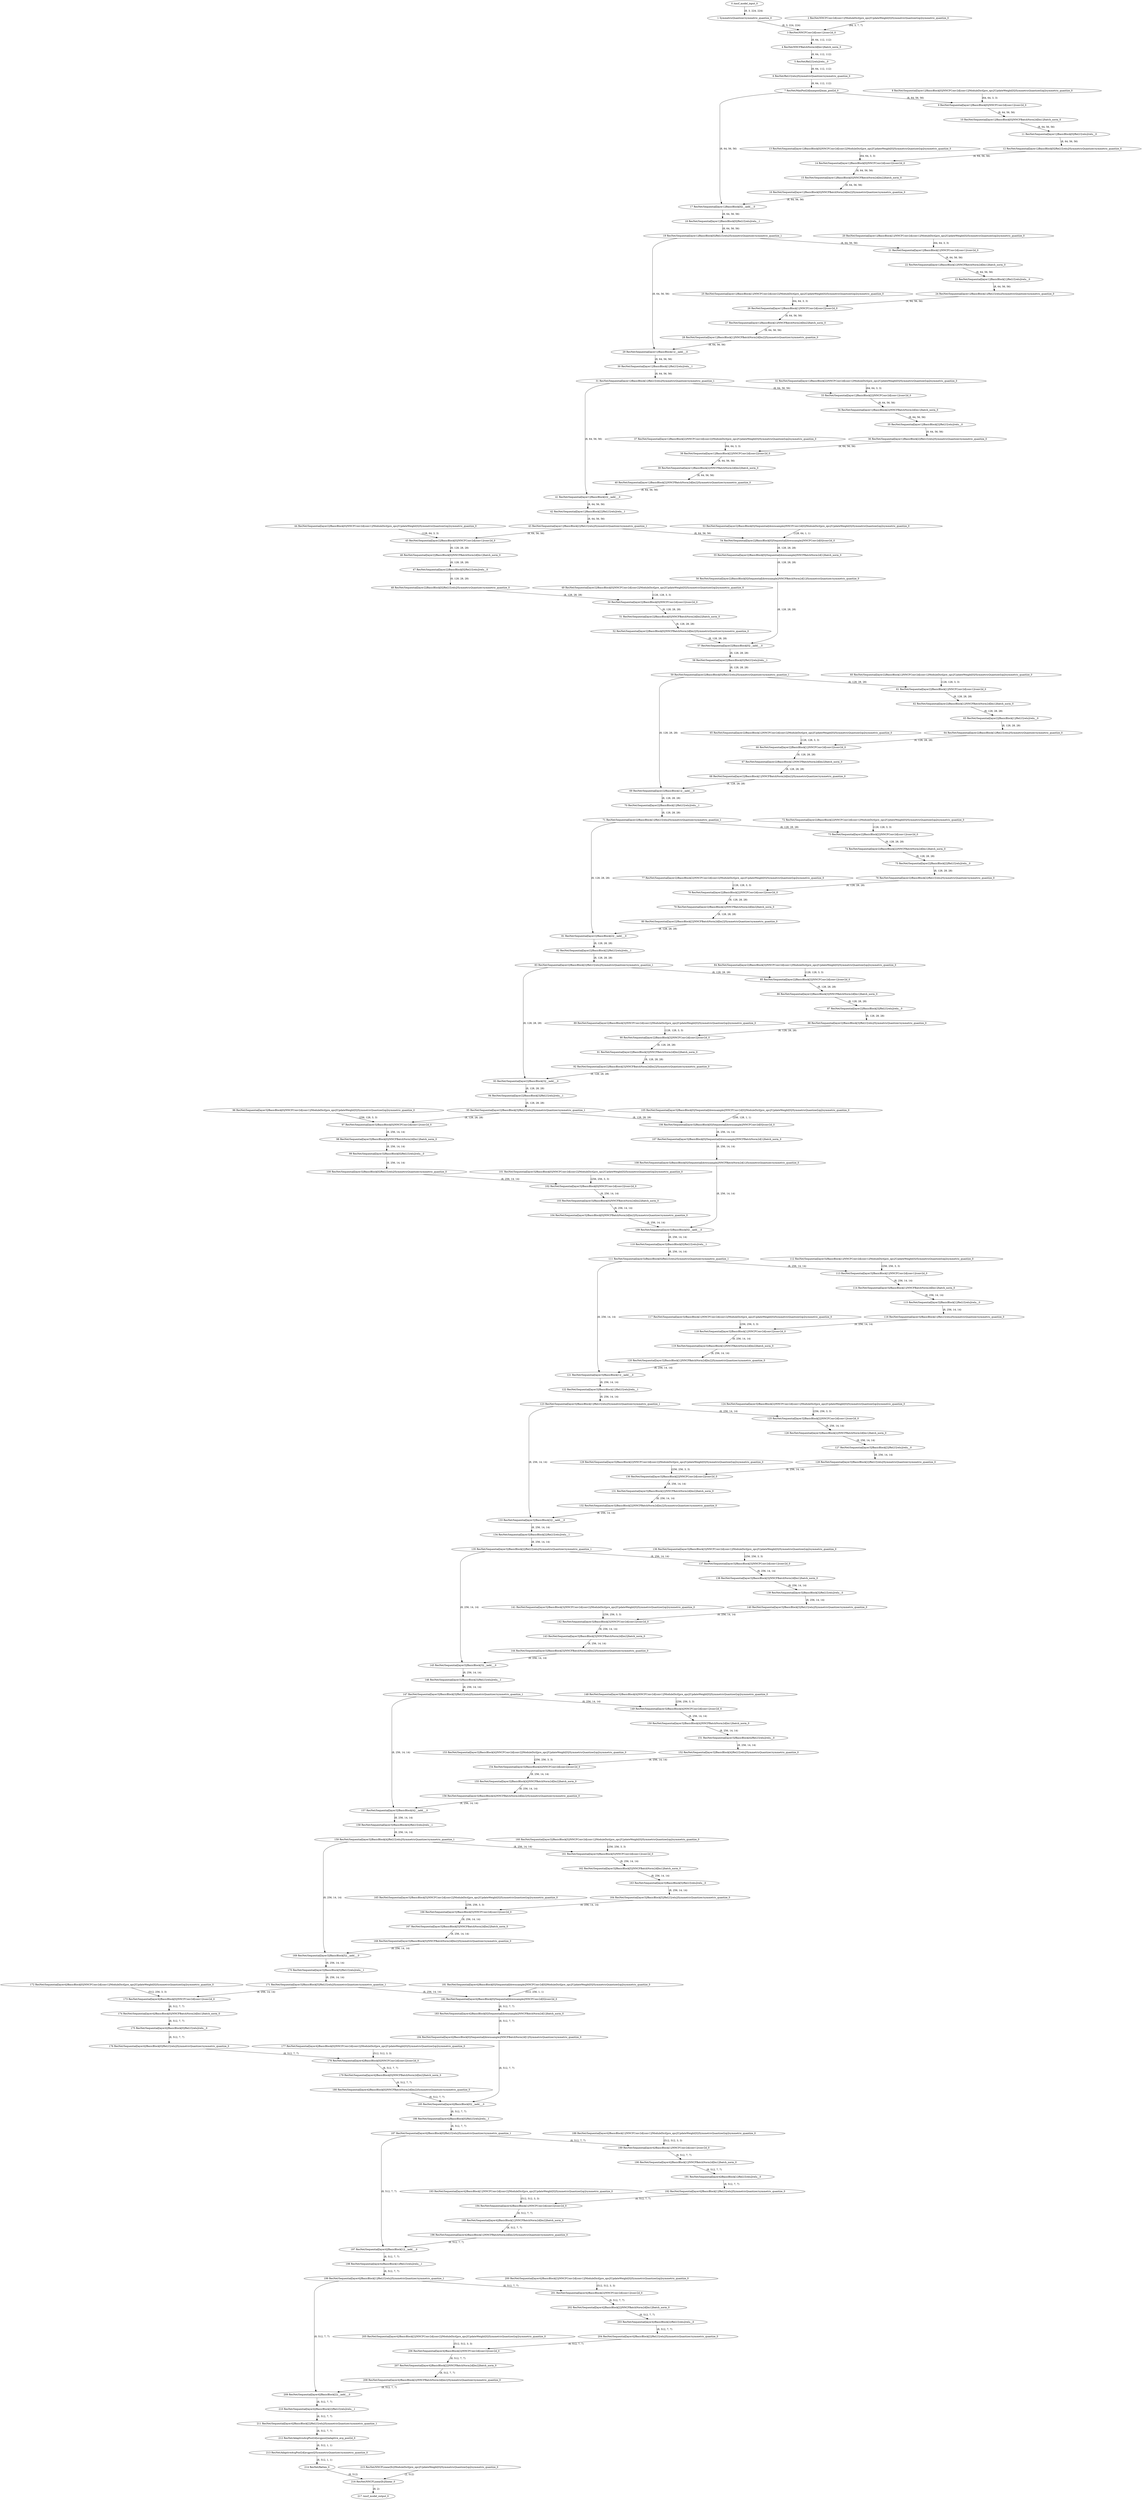strict digraph  {
"0 /nncf_model_input_0";
"1 SymmetricQuantizer/symmetric_quantize_0";
"2 ResNet/NNCFConv2d[conv1]/ModuleDict[pre_ops]/UpdateWeight[0]/SymmetricQuantizer[op]/symmetric_quantize_0";
"3 ResNet/NNCFConv2d[conv1]/conv2d_0";
"4 ResNet/NNCFBatchNorm2d[bn1]/batch_norm_0";
"5 ResNet/ReLU[relu]/relu__0";
"6 ResNet/ReLU[relu]/SymmetricQuantizer/symmetric_quantize_0";
"7 ResNet/MaxPool2d[maxpool]/max_pool2d_0";
"8 ResNet/Sequential[layer1]/BasicBlock[0]/NNCFConv2d[conv1]/ModuleDict[pre_ops]/UpdateWeight[0]/SymmetricQuantizer[op]/symmetric_quantize_0";
"9 ResNet/Sequential[layer1]/BasicBlock[0]/NNCFConv2d[conv1]/conv2d_0";
"10 ResNet/Sequential[layer1]/BasicBlock[0]/NNCFBatchNorm2d[bn1]/batch_norm_0";
"11 ResNet/Sequential[layer1]/BasicBlock[0]/ReLU[relu]/relu__0";
"12 ResNet/Sequential[layer1]/BasicBlock[0]/ReLU[relu]/SymmetricQuantizer/symmetric_quantize_0";
"13 ResNet/Sequential[layer1]/BasicBlock[0]/NNCFConv2d[conv2]/ModuleDict[pre_ops]/UpdateWeight[0]/SymmetricQuantizer[op]/symmetric_quantize_0";
"14 ResNet/Sequential[layer1]/BasicBlock[0]/NNCFConv2d[conv2]/conv2d_0";
"15 ResNet/Sequential[layer1]/BasicBlock[0]/NNCFBatchNorm2d[bn2]/batch_norm_0";
"16 ResNet/Sequential[layer1]/BasicBlock[0]/NNCFBatchNorm2d[bn2]/SymmetricQuantizer/symmetric_quantize_0";
"17 ResNet/Sequential[layer1]/BasicBlock[0]/__iadd___0";
"18 ResNet/Sequential[layer1]/BasicBlock[0]/ReLU[relu]/relu__1";
"19 ResNet/Sequential[layer1]/BasicBlock[0]/ReLU[relu]/SymmetricQuantizer/symmetric_quantize_1";
"20 ResNet/Sequential[layer1]/BasicBlock[1]/NNCFConv2d[conv1]/ModuleDict[pre_ops]/UpdateWeight[0]/SymmetricQuantizer[op]/symmetric_quantize_0";
"21 ResNet/Sequential[layer1]/BasicBlock[1]/NNCFConv2d[conv1]/conv2d_0";
"22 ResNet/Sequential[layer1]/BasicBlock[1]/NNCFBatchNorm2d[bn1]/batch_norm_0";
"23 ResNet/Sequential[layer1]/BasicBlock[1]/ReLU[relu]/relu__0";
"24 ResNet/Sequential[layer1]/BasicBlock[1]/ReLU[relu]/SymmetricQuantizer/symmetric_quantize_0";
"25 ResNet/Sequential[layer1]/BasicBlock[1]/NNCFConv2d[conv2]/ModuleDict[pre_ops]/UpdateWeight[0]/SymmetricQuantizer[op]/symmetric_quantize_0";
"26 ResNet/Sequential[layer1]/BasicBlock[1]/NNCFConv2d[conv2]/conv2d_0";
"27 ResNet/Sequential[layer1]/BasicBlock[1]/NNCFBatchNorm2d[bn2]/batch_norm_0";
"28 ResNet/Sequential[layer1]/BasicBlock[1]/NNCFBatchNorm2d[bn2]/SymmetricQuantizer/symmetric_quantize_0";
"29 ResNet/Sequential[layer1]/BasicBlock[1]/__iadd___0";
"30 ResNet/Sequential[layer1]/BasicBlock[1]/ReLU[relu]/relu__1";
"31 ResNet/Sequential[layer1]/BasicBlock[1]/ReLU[relu]/SymmetricQuantizer/symmetric_quantize_1";
"32 ResNet/Sequential[layer1]/BasicBlock[2]/NNCFConv2d[conv1]/ModuleDict[pre_ops]/UpdateWeight[0]/SymmetricQuantizer[op]/symmetric_quantize_0";
"33 ResNet/Sequential[layer1]/BasicBlock[2]/NNCFConv2d[conv1]/conv2d_0";
"34 ResNet/Sequential[layer1]/BasicBlock[2]/NNCFBatchNorm2d[bn1]/batch_norm_0";
"35 ResNet/Sequential[layer1]/BasicBlock[2]/ReLU[relu]/relu__0";
"36 ResNet/Sequential[layer1]/BasicBlock[2]/ReLU[relu]/SymmetricQuantizer/symmetric_quantize_0";
"37 ResNet/Sequential[layer1]/BasicBlock[2]/NNCFConv2d[conv2]/ModuleDict[pre_ops]/UpdateWeight[0]/SymmetricQuantizer[op]/symmetric_quantize_0";
"38 ResNet/Sequential[layer1]/BasicBlock[2]/NNCFConv2d[conv2]/conv2d_0";
"39 ResNet/Sequential[layer1]/BasicBlock[2]/NNCFBatchNorm2d[bn2]/batch_norm_0";
"40 ResNet/Sequential[layer1]/BasicBlock[2]/NNCFBatchNorm2d[bn2]/SymmetricQuantizer/symmetric_quantize_0";
"41 ResNet/Sequential[layer1]/BasicBlock[2]/__iadd___0";
"42 ResNet/Sequential[layer1]/BasicBlock[2]/ReLU[relu]/relu__1";
"43 ResNet/Sequential[layer1]/BasicBlock[2]/ReLU[relu]/SymmetricQuantizer/symmetric_quantize_1";
"44 ResNet/Sequential[layer2]/BasicBlock[0]/NNCFConv2d[conv1]/ModuleDict[pre_ops]/UpdateWeight[0]/SymmetricQuantizer[op]/symmetric_quantize_0";
"45 ResNet/Sequential[layer2]/BasicBlock[0]/NNCFConv2d[conv1]/conv2d_0";
"46 ResNet/Sequential[layer2]/BasicBlock[0]/NNCFBatchNorm2d[bn1]/batch_norm_0";
"47 ResNet/Sequential[layer2]/BasicBlock[0]/ReLU[relu]/relu__0";
"48 ResNet/Sequential[layer2]/BasicBlock[0]/ReLU[relu]/SymmetricQuantizer/symmetric_quantize_0";
"49 ResNet/Sequential[layer2]/BasicBlock[0]/NNCFConv2d[conv2]/ModuleDict[pre_ops]/UpdateWeight[0]/SymmetricQuantizer[op]/symmetric_quantize_0";
"50 ResNet/Sequential[layer2]/BasicBlock[0]/NNCFConv2d[conv2]/conv2d_0";
"51 ResNet/Sequential[layer2]/BasicBlock[0]/NNCFBatchNorm2d[bn2]/batch_norm_0";
"52 ResNet/Sequential[layer2]/BasicBlock[0]/NNCFBatchNorm2d[bn2]/SymmetricQuantizer/symmetric_quantize_0";
"53 ResNet/Sequential[layer2]/BasicBlock[0]/Sequential[downsample]/NNCFConv2d[0]/ModuleDict[pre_ops]/UpdateWeight[0]/SymmetricQuantizer[op]/symmetric_quantize_0";
"54 ResNet/Sequential[layer2]/BasicBlock[0]/Sequential[downsample]/NNCFConv2d[0]/conv2d_0";
"55 ResNet/Sequential[layer2]/BasicBlock[0]/Sequential[downsample]/NNCFBatchNorm2d[1]/batch_norm_0";
"56 ResNet/Sequential[layer2]/BasicBlock[0]/Sequential[downsample]/NNCFBatchNorm2d[1]/SymmetricQuantizer/symmetric_quantize_0";
"57 ResNet/Sequential[layer2]/BasicBlock[0]/__iadd___0";
"58 ResNet/Sequential[layer2]/BasicBlock[0]/ReLU[relu]/relu__1";
"59 ResNet/Sequential[layer2]/BasicBlock[0]/ReLU[relu]/SymmetricQuantizer/symmetric_quantize_1";
"60 ResNet/Sequential[layer2]/BasicBlock[1]/NNCFConv2d[conv1]/ModuleDict[pre_ops]/UpdateWeight[0]/SymmetricQuantizer[op]/symmetric_quantize_0";
"61 ResNet/Sequential[layer2]/BasicBlock[1]/NNCFConv2d[conv1]/conv2d_0";
"62 ResNet/Sequential[layer2]/BasicBlock[1]/NNCFBatchNorm2d[bn1]/batch_norm_0";
"63 ResNet/Sequential[layer2]/BasicBlock[1]/ReLU[relu]/relu__0";
"64 ResNet/Sequential[layer2]/BasicBlock[1]/ReLU[relu]/SymmetricQuantizer/symmetric_quantize_0";
"65 ResNet/Sequential[layer2]/BasicBlock[1]/NNCFConv2d[conv2]/ModuleDict[pre_ops]/UpdateWeight[0]/SymmetricQuantizer[op]/symmetric_quantize_0";
"66 ResNet/Sequential[layer2]/BasicBlock[1]/NNCFConv2d[conv2]/conv2d_0";
"67 ResNet/Sequential[layer2]/BasicBlock[1]/NNCFBatchNorm2d[bn2]/batch_norm_0";
"68 ResNet/Sequential[layer2]/BasicBlock[1]/NNCFBatchNorm2d[bn2]/SymmetricQuantizer/symmetric_quantize_0";
"69 ResNet/Sequential[layer2]/BasicBlock[1]/__iadd___0";
"70 ResNet/Sequential[layer2]/BasicBlock[1]/ReLU[relu]/relu__1";
"71 ResNet/Sequential[layer2]/BasicBlock[1]/ReLU[relu]/SymmetricQuantizer/symmetric_quantize_1";
"72 ResNet/Sequential[layer2]/BasicBlock[2]/NNCFConv2d[conv1]/ModuleDict[pre_ops]/UpdateWeight[0]/SymmetricQuantizer[op]/symmetric_quantize_0";
"73 ResNet/Sequential[layer2]/BasicBlock[2]/NNCFConv2d[conv1]/conv2d_0";
"74 ResNet/Sequential[layer2]/BasicBlock[2]/NNCFBatchNorm2d[bn1]/batch_norm_0";
"75 ResNet/Sequential[layer2]/BasicBlock[2]/ReLU[relu]/relu__0";
"76 ResNet/Sequential[layer2]/BasicBlock[2]/ReLU[relu]/SymmetricQuantizer/symmetric_quantize_0";
"77 ResNet/Sequential[layer2]/BasicBlock[2]/NNCFConv2d[conv2]/ModuleDict[pre_ops]/UpdateWeight[0]/SymmetricQuantizer[op]/symmetric_quantize_0";
"78 ResNet/Sequential[layer2]/BasicBlock[2]/NNCFConv2d[conv2]/conv2d_0";
"79 ResNet/Sequential[layer2]/BasicBlock[2]/NNCFBatchNorm2d[bn2]/batch_norm_0";
"80 ResNet/Sequential[layer2]/BasicBlock[2]/NNCFBatchNorm2d[bn2]/SymmetricQuantizer/symmetric_quantize_0";
"81 ResNet/Sequential[layer2]/BasicBlock[2]/__iadd___0";
"82 ResNet/Sequential[layer2]/BasicBlock[2]/ReLU[relu]/relu__1";
"83 ResNet/Sequential[layer2]/BasicBlock[2]/ReLU[relu]/SymmetricQuantizer/symmetric_quantize_1";
"84 ResNet/Sequential[layer2]/BasicBlock[3]/NNCFConv2d[conv1]/ModuleDict[pre_ops]/UpdateWeight[0]/SymmetricQuantizer[op]/symmetric_quantize_0";
"85 ResNet/Sequential[layer2]/BasicBlock[3]/NNCFConv2d[conv1]/conv2d_0";
"86 ResNet/Sequential[layer2]/BasicBlock[3]/NNCFBatchNorm2d[bn1]/batch_norm_0";
"87 ResNet/Sequential[layer2]/BasicBlock[3]/ReLU[relu]/relu__0";
"88 ResNet/Sequential[layer2]/BasicBlock[3]/ReLU[relu]/SymmetricQuantizer/symmetric_quantize_0";
"89 ResNet/Sequential[layer2]/BasicBlock[3]/NNCFConv2d[conv2]/ModuleDict[pre_ops]/UpdateWeight[0]/SymmetricQuantizer[op]/symmetric_quantize_0";
"90 ResNet/Sequential[layer2]/BasicBlock[3]/NNCFConv2d[conv2]/conv2d_0";
"91 ResNet/Sequential[layer2]/BasicBlock[3]/NNCFBatchNorm2d[bn2]/batch_norm_0";
"92 ResNet/Sequential[layer2]/BasicBlock[3]/NNCFBatchNorm2d[bn2]/SymmetricQuantizer/symmetric_quantize_0";
"93 ResNet/Sequential[layer2]/BasicBlock[3]/__iadd___0";
"94 ResNet/Sequential[layer2]/BasicBlock[3]/ReLU[relu]/relu__1";
"95 ResNet/Sequential[layer2]/BasicBlock[3]/ReLU[relu]/SymmetricQuantizer/symmetric_quantize_1";
"96 ResNet/Sequential[layer3]/BasicBlock[0]/NNCFConv2d[conv1]/ModuleDict[pre_ops]/UpdateWeight[0]/SymmetricQuantizer[op]/symmetric_quantize_0";
"97 ResNet/Sequential[layer3]/BasicBlock[0]/NNCFConv2d[conv1]/conv2d_0";
"98 ResNet/Sequential[layer3]/BasicBlock[0]/NNCFBatchNorm2d[bn1]/batch_norm_0";
"99 ResNet/Sequential[layer3]/BasicBlock[0]/ReLU[relu]/relu__0";
"100 ResNet/Sequential[layer3]/BasicBlock[0]/ReLU[relu]/SymmetricQuantizer/symmetric_quantize_0";
"101 ResNet/Sequential[layer3]/BasicBlock[0]/NNCFConv2d[conv2]/ModuleDict[pre_ops]/UpdateWeight[0]/SymmetricQuantizer[op]/symmetric_quantize_0";
"102 ResNet/Sequential[layer3]/BasicBlock[0]/NNCFConv2d[conv2]/conv2d_0";
"103 ResNet/Sequential[layer3]/BasicBlock[0]/NNCFBatchNorm2d[bn2]/batch_norm_0";
"104 ResNet/Sequential[layer3]/BasicBlock[0]/NNCFBatchNorm2d[bn2]/SymmetricQuantizer/symmetric_quantize_0";
"105 ResNet/Sequential[layer3]/BasicBlock[0]/Sequential[downsample]/NNCFConv2d[0]/ModuleDict[pre_ops]/UpdateWeight[0]/SymmetricQuantizer[op]/symmetric_quantize_0";
"106 ResNet/Sequential[layer3]/BasicBlock[0]/Sequential[downsample]/NNCFConv2d[0]/conv2d_0";
"107 ResNet/Sequential[layer3]/BasicBlock[0]/Sequential[downsample]/NNCFBatchNorm2d[1]/batch_norm_0";
"108 ResNet/Sequential[layer3]/BasicBlock[0]/Sequential[downsample]/NNCFBatchNorm2d[1]/SymmetricQuantizer/symmetric_quantize_0";
"109 ResNet/Sequential[layer3]/BasicBlock[0]/__iadd___0";
"110 ResNet/Sequential[layer3]/BasicBlock[0]/ReLU[relu]/relu__1";
"111 ResNet/Sequential[layer3]/BasicBlock[0]/ReLU[relu]/SymmetricQuantizer/symmetric_quantize_1";
"112 ResNet/Sequential[layer3]/BasicBlock[1]/NNCFConv2d[conv1]/ModuleDict[pre_ops]/UpdateWeight[0]/SymmetricQuantizer[op]/symmetric_quantize_0";
"113 ResNet/Sequential[layer3]/BasicBlock[1]/NNCFConv2d[conv1]/conv2d_0";
"114 ResNet/Sequential[layer3]/BasicBlock[1]/NNCFBatchNorm2d[bn1]/batch_norm_0";
"115 ResNet/Sequential[layer3]/BasicBlock[1]/ReLU[relu]/relu__0";
"116 ResNet/Sequential[layer3]/BasicBlock[1]/ReLU[relu]/SymmetricQuantizer/symmetric_quantize_0";
"117 ResNet/Sequential[layer3]/BasicBlock[1]/NNCFConv2d[conv2]/ModuleDict[pre_ops]/UpdateWeight[0]/SymmetricQuantizer[op]/symmetric_quantize_0";
"118 ResNet/Sequential[layer3]/BasicBlock[1]/NNCFConv2d[conv2]/conv2d_0";
"119 ResNet/Sequential[layer3]/BasicBlock[1]/NNCFBatchNorm2d[bn2]/batch_norm_0";
"120 ResNet/Sequential[layer3]/BasicBlock[1]/NNCFBatchNorm2d[bn2]/SymmetricQuantizer/symmetric_quantize_0";
"121 ResNet/Sequential[layer3]/BasicBlock[1]/__iadd___0";
"122 ResNet/Sequential[layer3]/BasicBlock[1]/ReLU[relu]/relu__1";
"123 ResNet/Sequential[layer3]/BasicBlock[1]/ReLU[relu]/SymmetricQuantizer/symmetric_quantize_1";
"124 ResNet/Sequential[layer3]/BasicBlock[2]/NNCFConv2d[conv1]/ModuleDict[pre_ops]/UpdateWeight[0]/SymmetricQuantizer[op]/symmetric_quantize_0";
"125 ResNet/Sequential[layer3]/BasicBlock[2]/NNCFConv2d[conv1]/conv2d_0";
"126 ResNet/Sequential[layer3]/BasicBlock[2]/NNCFBatchNorm2d[bn1]/batch_norm_0";
"127 ResNet/Sequential[layer3]/BasicBlock[2]/ReLU[relu]/relu__0";
"128 ResNet/Sequential[layer3]/BasicBlock[2]/ReLU[relu]/SymmetricQuantizer/symmetric_quantize_0";
"129 ResNet/Sequential[layer3]/BasicBlock[2]/NNCFConv2d[conv2]/ModuleDict[pre_ops]/UpdateWeight[0]/SymmetricQuantizer[op]/symmetric_quantize_0";
"130 ResNet/Sequential[layer3]/BasicBlock[2]/NNCFConv2d[conv2]/conv2d_0";
"131 ResNet/Sequential[layer3]/BasicBlock[2]/NNCFBatchNorm2d[bn2]/batch_norm_0";
"132 ResNet/Sequential[layer3]/BasicBlock[2]/NNCFBatchNorm2d[bn2]/SymmetricQuantizer/symmetric_quantize_0";
"133 ResNet/Sequential[layer3]/BasicBlock[2]/__iadd___0";
"134 ResNet/Sequential[layer3]/BasicBlock[2]/ReLU[relu]/relu__1";
"135 ResNet/Sequential[layer3]/BasicBlock[2]/ReLU[relu]/SymmetricQuantizer/symmetric_quantize_1";
"136 ResNet/Sequential[layer3]/BasicBlock[3]/NNCFConv2d[conv1]/ModuleDict[pre_ops]/UpdateWeight[0]/SymmetricQuantizer[op]/symmetric_quantize_0";
"137 ResNet/Sequential[layer3]/BasicBlock[3]/NNCFConv2d[conv1]/conv2d_0";
"138 ResNet/Sequential[layer3]/BasicBlock[3]/NNCFBatchNorm2d[bn1]/batch_norm_0";
"139 ResNet/Sequential[layer3]/BasicBlock[3]/ReLU[relu]/relu__0";
"140 ResNet/Sequential[layer3]/BasicBlock[3]/ReLU[relu]/SymmetricQuantizer/symmetric_quantize_0";
"141 ResNet/Sequential[layer3]/BasicBlock[3]/NNCFConv2d[conv2]/ModuleDict[pre_ops]/UpdateWeight[0]/SymmetricQuantizer[op]/symmetric_quantize_0";
"142 ResNet/Sequential[layer3]/BasicBlock[3]/NNCFConv2d[conv2]/conv2d_0";
"143 ResNet/Sequential[layer3]/BasicBlock[3]/NNCFBatchNorm2d[bn2]/batch_norm_0";
"144 ResNet/Sequential[layer3]/BasicBlock[3]/NNCFBatchNorm2d[bn2]/SymmetricQuantizer/symmetric_quantize_0";
"145 ResNet/Sequential[layer3]/BasicBlock[3]/__iadd___0";
"146 ResNet/Sequential[layer3]/BasicBlock[3]/ReLU[relu]/relu__1";
"147 ResNet/Sequential[layer3]/BasicBlock[3]/ReLU[relu]/SymmetricQuantizer/symmetric_quantize_1";
"148 ResNet/Sequential[layer3]/BasicBlock[4]/NNCFConv2d[conv1]/ModuleDict[pre_ops]/UpdateWeight[0]/SymmetricQuantizer[op]/symmetric_quantize_0";
"149 ResNet/Sequential[layer3]/BasicBlock[4]/NNCFConv2d[conv1]/conv2d_0";
"150 ResNet/Sequential[layer3]/BasicBlock[4]/NNCFBatchNorm2d[bn1]/batch_norm_0";
"151 ResNet/Sequential[layer3]/BasicBlock[4]/ReLU[relu]/relu__0";
"152 ResNet/Sequential[layer3]/BasicBlock[4]/ReLU[relu]/SymmetricQuantizer/symmetric_quantize_0";
"153 ResNet/Sequential[layer3]/BasicBlock[4]/NNCFConv2d[conv2]/ModuleDict[pre_ops]/UpdateWeight[0]/SymmetricQuantizer[op]/symmetric_quantize_0";
"154 ResNet/Sequential[layer3]/BasicBlock[4]/NNCFConv2d[conv2]/conv2d_0";
"155 ResNet/Sequential[layer3]/BasicBlock[4]/NNCFBatchNorm2d[bn2]/batch_norm_0";
"156 ResNet/Sequential[layer3]/BasicBlock[4]/NNCFBatchNorm2d[bn2]/SymmetricQuantizer/symmetric_quantize_0";
"157 ResNet/Sequential[layer3]/BasicBlock[4]/__iadd___0";
"158 ResNet/Sequential[layer3]/BasicBlock[4]/ReLU[relu]/relu__1";
"159 ResNet/Sequential[layer3]/BasicBlock[4]/ReLU[relu]/SymmetricQuantizer/symmetric_quantize_1";
"160 ResNet/Sequential[layer3]/BasicBlock[5]/NNCFConv2d[conv1]/ModuleDict[pre_ops]/UpdateWeight[0]/SymmetricQuantizer[op]/symmetric_quantize_0";
"161 ResNet/Sequential[layer3]/BasicBlock[5]/NNCFConv2d[conv1]/conv2d_0";
"162 ResNet/Sequential[layer3]/BasicBlock[5]/NNCFBatchNorm2d[bn1]/batch_norm_0";
"163 ResNet/Sequential[layer3]/BasicBlock[5]/ReLU[relu]/relu__0";
"164 ResNet/Sequential[layer3]/BasicBlock[5]/ReLU[relu]/SymmetricQuantizer/symmetric_quantize_0";
"165 ResNet/Sequential[layer3]/BasicBlock[5]/NNCFConv2d[conv2]/ModuleDict[pre_ops]/UpdateWeight[0]/SymmetricQuantizer[op]/symmetric_quantize_0";
"166 ResNet/Sequential[layer3]/BasicBlock[5]/NNCFConv2d[conv2]/conv2d_0";
"167 ResNet/Sequential[layer3]/BasicBlock[5]/NNCFBatchNorm2d[bn2]/batch_norm_0";
"168 ResNet/Sequential[layer3]/BasicBlock[5]/NNCFBatchNorm2d[bn2]/SymmetricQuantizer/symmetric_quantize_0";
"169 ResNet/Sequential[layer3]/BasicBlock[5]/__iadd___0";
"170 ResNet/Sequential[layer3]/BasicBlock[5]/ReLU[relu]/relu__1";
"171 ResNet/Sequential[layer3]/BasicBlock[5]/ReLU[relu]/SymmetricQuantizer/symmetric_quantize_1";
"172 ResNet/Sequential[layer4]/BasicBlock[0]/NNCFConv2d[conv1]/ModuleDict[pre_ops]/UpdateWeight[0]/SymmetricQuantizer[op]/symmetric_quantize_0";
"173 ResNet/Sequential[layer4]/BasicBlock[0]/NNCFConv2d[conv1]/conv2d_0";
"174 ResNet/Sequential[layer4]/BasicBlock[0]/NNCFBatchNorm2d[bn1]/batch_norm_0";
"175 ResNet/Sequential[layer4]/BasicBlock[0]/ReLU[relu]/relu__0";
"176 ResNet/Sequential[layer4]/BasicBlock[0]/ReLU[relu]/SymmetricQuantizer/symmetric_quantize_0";
"177 ResNet/Sequential[layer4]/BasicBlock[0]/NNCFConv2d[conv2]/ModuleDict[pre_ops]/UpdateWeight[0]/SymmetricQuantizer[op]/symmetric_quantize_0";
"178 ResNet/Sequential[layer4]/BasicBlock[0]/NNCFConv2d[conv2]/conv2d_0";
"179 ResNet/Sequential[layer4]/BasicBlock[0]/NNCFBatchNorm2d[bn2]/batch_norm_0";
"180 ResNet/Sequential[layer4]/BasicBlock[0]/NNCFBatchNorm2d[bn2]/SymmetricQuantizer/symmetric_quantize_0";
"181 ResNet/Sequential[layer4]/BasicBlock[0]/Sequential[downsample]/NNCFConv2d[0]/ModuleDict[pre_ops]/UpdateWeight[0]/SymmetricQuantizer[op]/symmetric_quantize_0";
"182 ResNet/Sequential[layer4]/BasicBlock[0]/Sequential[downsample]/NNCFConv2d[0]/conv2d_0";
"183 ResNet/Sequential[layer4]/BasicBlock[0]/Sequential[downsample]/NNCFBatchNorm2d[1]/batch_norm_0";
"184 ResNet/Sequential[layer4]/BasicBlock[0]/Sequential[downsample]/NNCFBatchNorm2d[1]/SymmetricQuantizer/symmetric_quantize_0";
"185 ResNet/Sequential[layer4]/BasicBlock[0]/__iadd___0";
"186 ResNet/Sequential[layer4]/BasicBlock[0]/ReLU[relu]/relu__1";
"187 ResNet/Sequential[layer4]/BasicBlock[0]/ReLU[relu]/SymmetricQuantizer/symmetric_quantize_1";
"188 ResNet/Sequential[layer4]/BasicBlock[1]/NNCFConv2d[conv1]/ModuleDict[pre_ops]/UpdateWeight[0]/SymmetricQuantizer[op]/symmetric_quantize_0";
"189 ResNet/Sequential[layer4]/BasicBlock[1]/NNCFConv2d[conv1]/conv2d_0";
"190 ResNet/Sequential[layer4]/BasicBlock[1]/NNCFBatchNorm2d[bn1]/batch_norm_0";
"191 ResNet/Sequential[layer4]/BasicBlock[1]/ReLU[relu]/relu__0";
"192 ResNet/Sequential[layer4]/BasicBlock[1]/ReLU[relu]/SymmetricQuantizer/symmetric_quantize_0";
"193 ResNet/Sequential[layer4]/BasicBlock[1]/NNCFConv2d[conv2]/ModuleDict[pre_ops]/UpdateWeight[0]/SymmetricQuantizer[op]/symmetric_quantize_0";
"194 ResNet/Sequential[layer4]/BasicBlock[1]/NNCFConv2d[conv2]/conv2d_0";
"195 ResNet/Sequential[layer4]/BasicBlock[1]/NNCFBatchNorm2d[bn2]/batch_norm_0";
"196 ResNet/Sequential[layer4]/BasicBlock[1]/NNCFBatchNorm2d[bn2]/SymmetricQuantizer/symmetric_quantize_0";
"197 ResNet/Sequential[layer4]/BasicBlock[1]/__iadd___0";
"198 ResNet/Sequential[layer4]/BasicBlock[1]/ReLU[relu]/relu__1";
"199 ResNet/Sequential[layer4]/BasicBlock[1]/ReLU[relu]/SymmetricQuantizer/symmetric_quantize_1";
"200 ResNet/Sequential[layer4]/BasicBlock[2]/NNCFConv2d[conv1]/ModuleDict[pre_ops]/UpdateWeight[0]/SymmetricQuantizer[op]/symmetric_quantize_0";
"201 ResNet/Sequential[layer4]/BasicBlock[2]/NNCFConv2d[conv1]/conv2d_0";
"202 ResNet/Sequential[layer4]/BasicBlock[2]/NNCFBatchNorm2d[bn1]/batch_norm_0";
"203 ResNet/Sequential[layer4]/BasicBlock[2]/ReLU[relu]/relu__0";
"204 ResNet/Sequential[layer4]/BasicBlock[2]/ReLU[relu]/SymmetricQuantizer/symmetric_quantize_0";
"205 ResNet/Sequential[layer4]/BasicBlock[2]/NNCFConv2d[conv2]/ModuleDict[pre_ops]/UpdateWeight[0]/SymmetricQuantizer[op]/symmetric_quantize_0";
"206 ResNet/Sequential[layer4]/BasicBlock[2]/NNCFConv2d[conv2]/conv2d_0";
"207 ResNet/Sequential[layer4]/BasicBlock[2]/NNCFBatchNorm2d[bn2]/batch_norm_0";
"208 ResNet/Sequential[layer4]/BasicBlock[2]/NNCFBatchNorm2d[bn2]/SymmetricQuantizer/symmetric_quantize_0";
"209 ResNet/Sequential[layer4]/BasicBlock[2]/__iadd___0";
"210 ResNet/Sequential[layer4]/BasicBlock[2]/ReLU[relu]/relu__1";
"211 ResNet/Sequential[layer4]/BasicBlock[2]/ReLU[relu]/SymmetricQuantizer/symmetric_quantize_1";
"212 ResNet/AdaptiveAvgPool2d[avgpool]/adaptive_avg_pool2d_0";
"213 ResNet/AdaptiveAvgPool2d[avgpool]/SymmetricQuantizer/symmetric_quantize_0";
"214 ResNet/flatten_0";
"215 ResNet/NNCFLinear[fc]/ModuleDict[pre_ops]/UpdateWeight[0]/SymmetricQuantizer[op]/symmetric_quantize_0";
"216 ResNet/NNCFLinear[fc]/linear_0";
"217 /nncf_model_output_0";
"0 /nncf_model_input_0" -> "1 SymmetricQuantizer/symmetric_quantize_0"  [label="(8, 3, 224, 224)", style=solid];
"1 SymmetricQuantizer/symmetric_quantize_0" -> "3 ResNet/NNCFConv2d[conv1]/conv2d_0"  [label="(8, 3, 224, 224)", style=solid];
"2 ResNet/NNCFConv2d[conv1]/ModuleDict[pre_ops]/UpdateWeight[0]/SymmetricQuantizer[op]/symmetric_quantize_0" -> "3 ResNet/NNCFConv2d[conv1]/conv2d_0"  [label="(64, 3, 7, 7)", style=solid];
"3 ResNet/NNCFConv2d[conv1]/conv2d_0" -> "4 ResNet/NNCFBatchNorm2d[bn1]/batch_norm_0"  [label="(8, 64, 112, 112)", style=solid];
"4 ResNet/NNCFBatchNorm2d[bn1]/batch_norm_0" -> "5 ResNet/ReLU[relu]/relu__0"  [label="(8, 64, 112, 112)", style=solid];
"5 ResNet/ReLU[relu]/relu__0" -> "6 ResNet/ReLU[relu]/SymmetricQuantizer/symmetric_quantize_0"  [label="(8, 64, 112, 112)", style=solid];
"6 ResNet/ReLU[relu]/SymmetricQuantizer/symmetric_quantize_0" -> "7 ResNet/MaxPool2d[maxpool]/max_pool2d_0"  [label="(8, 64, 112, 112)", style=solid];
"7 ResNet/MaxPool2d[maxpool]/max_pool2d_0" -> "9 ResNet/Sequential[layer1]/BasicBlock[0]/NNCFConv2d[conv1]/conv2d_0"  [label="(8, 64, 56, 56)", style=solid];
"7 ResNet/MaxPool2d[maxpool]/max_pool2d_0" -> "17 ResNet/Sequential[layer1]/BasicBlock[0]/__iadd___0"  [label="(8, 64, 56, 56)", style=solid];
"8 ResNet/Sequential[layer1]/BasicBlock[0]/NNCFConv2d[conv1]/ModuleDict[pre_ops]/UpdateWeight[0]/SymmetricQuantizer[op]/symmetric_quantize_0" -> "9 ResNet/Sequential[layer1]/BasicBlock[0]/NNCFConv2d[conv1]/conv2d_0"  [label="(64, 64, 3, 3)", style=solid];
"9 ResNet/Sequential[layer1]/BasicBlock[0]/NNCFConv2d[conv1]/conv2d_0" -> "10 ResNet/Sequential[layer1]/BasicBlock[0]/NNCFBatchNorm2d[bn1]/batch_norm_0"  [label="(8, 64, 56, 56)", style=solid];
"10 ResNet/Sequential[layer1]/BasicBlock[0]/NNCFBatchNorm2d[bn1]/batch_norm_0" -> "11 ResNet/Sequential[layer1]/BasicBlock[0]/ReLU[relu]/relu__0"  [label="(8, 64, 56, 56)", style=solid];
"11 ResNet/Sequential[layer1]/BasicBlock[0]/ReLU[relu]/relu__0" -> "12 ResNet/Sequential[layer1]/BasicBlock[0]/ReLU[relu]/SymmetricQuantizer/symmetric_quantize_0"  [label="(8, 64, 56, 56)", style=solid];
"12 ResNet/Sequential[layer1]/BasicBlock[0]/ReLU[relu]/SymmetricQuantizer/symmetric_quantize_0" -> "14 ResNet/Sequential[layer1]/BasicBlock[0]/NNCFConv2d[conv2]/conv2d_0"  [label="(8, 64, 56, 56)", style=solid];
"13 ResNet/Sequential[layer1]/BasicBlock[0]/NNCFConv2d[conv2]/ModuleDict[pre_ops]/UpdateWeight[0]/SymmetricQuantizer[op]/symmetric_quantize_0" -> "14 ResNet/Sequential[layer1]/BasicBlock[0]/NNCFConv2d[conv2]/conv2d_0"  [label="(64, 64, 3, 3)", style=solid];
"14 ResNet/Sequential[layer1]/BasicBlock[0]/NNCFConv2d[conv2]/conv2d_0" -> "15 ResNet/Sequential[layer1]/BasicBlock[0]/NNCFBatchNorm2d[bn2]/batch_norm_0"  [label="(8, 64, 56, 56)", style=solid];
"15 ResNet/Sequential[layer1]/BasicBlock[0]/NNCFBatchNorm2d[bn2]/batch_norm_0" -> "16 ResNet/Sequential[layer1]/BasicBlock[0]/NNCFBatchNorm2d[bn2]/SymmetricQuantizer/symmetric_quantize_0"  [label="(8, 64, 56, 56)", style=solid];
"16 ResNet/Sequential[layer1]/BasicBlock[0]/NNCFBatchNorm2d[bn2]/SymmetricQuantizer/symmetric_quantize_0" -> "17 ResNet/Sequential[layer1]/BasicBlock[0]/__iadd___0"  [label="(8, 64, 56, 56)", style=solid];
"17 ResNet/Sequential[layer1]/BasicBlock[0]/__iadd___0" -> "18 ResNet/Sequential[layer1]/BasicBlock[0]/ReLU[relu]/relu__1"  [label="(8, 64, 56, 56)", style=solid];
"18 ResNet/Sequential[layer1]/BasicBlock[0]/ReLU[relu]/relu__1" -> "19 ResNet/Sequential[layer1]/BasicBlock[0]/ReLU[relu]/SymmetricQuantizer/symmetric_quantize_1"  [label="(8, 64, 56, 56)", style=solid];
"19 ResNet/Sequential[layer1]/BasicBlock[0]/ReLU[relu]/SymmetricQuantizer/symmetric_quantize_1" -> "21 ResNet/Sequential[layer1]/BasicBlock[1]/NNCFConv2d[conv1]/conv2d_0"  [label="(8, 64, 56, 56)", style=solid];
"19 ResNet/Sequential[layer1]/BasicBlock[0]/ReLU[relu]/SymmetricQuantizer/symmetric_quantize_1" -> "29 ResNet/Sequential[layer1]/BasicBlock[1]/__iadd___0"  [label="(8, 64, 56, 56)", style=solid];
"20 ResNet/Sequential[layer1]/BasicBlock[1]/NNCFConv2d[conv1]/ModuleDict[pre_ops]/UpdateWeight[0]/SymmetricQuantizer[op]/symmetric_quantize_0" -> "21 ResNet/Sequential[layer1]/BasicBlock[1]/NNCFConv2d[conv1]/conv2d_0"  [label="(64, 64, 3, 3)", style=solid];
"21 ResNet/Sequential[layer1]/BasicBlock[1]/NNCFConv2d[conv1]/conv2d_0" -> "22 ResNet/Sequential[layer1]/BasicBlock[1]/NNCFBatchNorm2d[bn1]/batch_norm_0"  [label="(8, 64, 56, 56)", style=solid];
"22 ResNet/Sequential[layer1]/BasicBlock[1]/NNCFBatchNorm2d[bn1]/batch_norm_0" -> "23 ResNet/Sequential[layer1]/BasicBlock[1]/ReLU[relu]/relu__0"  [label="(8, 64, 56, 56)", style=solid];
"23 ResNet/Sequential[layer1]/BasicBlock[1]/ReLU[relu]/relu__0" -> "24 ResNet/Sequential[layer1]/BasicBlock[1]/ReLU[relu]/SymmetricQuantizer/symmetric_quantize_0"  [label="(8, 64, 56, 56)", style=solid];
"24 ResNet/Sequential[layer1]/BasicBlock[1]/ReLU[relu]/SymmetricQuantizer/symmetric_quantize_0" -> "26 ResNet/Sequential[layer1]/BasicBlock[1]/NNCFConv2d[conv2]/conv2d_0"  [label="(8, 64, 56, 56)", style=solid];
"25 ResNet/Sequential[layer1]/BasicBlock[1]/NNCFConv2d[conv2]/ModuleDict[pre_ops]/UpdateWeight[0]/SymmetricQuantizer[op]/symmetric_quantize_0" -> "26 ResNet/Sequential[layer1]/BasicBlock[1]/NNCFConv2d[conv2]/conv2d_0"  [label="(64, 64, 3, 3)", style=solid];
"26 ResNet/Sequential[layer1]/BasicBlock[1]/NNCFConv2d[conv2]/conv2d_0" -> "27 ResNet/Sequential[layer1]/BasicBlock[1]/NNCFBatchNorm2d[bn2]/batch_norm_0"  [label="(8, 64, 56, 56)", style=solid];
"27 ResNet/Sequential[layer1]/BasicBlock[1]/NNCFBatchNorm2d[bn2]/batch_norm_0" -> "28 ResNet/Sequential[layer1]/BasicBlock[1]/NNCFBatchNorm2d[bn2]/SymmetricQuantizer/symmetric_quantize_0"  [label="(8, 64, 56, 56)", style=solid];
"28 ResNet/Sequential[layer1]/BasicBlock[1]/NNCFBatchNorm2d[bn2]/SymmetricQuantizer/symmetric_quantize_0" -> "29 ResNet/Sequential[layer1]/BasicBlock[1]/__iadd___0"  [label="(8, 64, 56, 56)", style=solid];
"29 ResNet/Sequential[layer1]/BasicBlock[1]/__iadd___0" -> "30 ResNet/Sequential[layer1]/BasicBlock[1]/ReLU[relu]/relu__1"  [label="(8, 64, 56, 56)", style=solid];
"30 ResNet/Sequential[layer1]/BasicBlock[1]/ReLU[relu]/relu__1" -> "31 ResNet/Sequential[layer1]/BasicBlock[1]/ReLU[relu]/SymmetricQuantizer/symmetric_quantize_1"  [label="(8, 64, 56, 56)", style=solid];
"31 ResNet/Sequential[layer1]/BasicBlock[1]/ReLU[relu]/SymmetricQuantizer/symmetric_quantize_1" -> "33 ResNet/Sequential[layer1]/BasicBlock[2]/NNCFConv2d[conv1]/conv2d_0"  [label="(8, 64, 56, 56)", style=solid];
"31 ResNet/Sequential[layer1]/BasicBlock[1]/ReLU[relu]/SymmetricQuantizer/symmetric_quantize_1" -> "41 ResNet/Sequential[layer1]/BasicBlock[2]/__iadd___0"  [label="(8, 64, 56, 56)", style=solid];
"32 ResNet/Sequential[layer1]/BasicBlock[2]/NNCFConv2d[conv1]/ModuleDict[pre_ops]/UpdateWeight[0]/SymmetricQuantizer[op]/symmetric_quantize_0" -> "33 ResNet/Sequential[layer1]/BasicBlock[2]/NNCFConv2d[conv1]/conv2d_0"  [label="(64, 64, 3, 3)", style=solid];
"33 ResNet/Sequential[layer1]/BasicBlock[2]/NNCFConv2d[conv1]/conv2d_0" -> "34 ResNet/Sequential[layer1]/BasicBlock[2]/NNCFBatchNorm2d[bn1]/batch_norm_0"  [label="(8, 64, 56, 56)", style=solid];
"34 ResNet/Sequential[layer1]/BasicBlock[2]/NNCFBatchNorm2d[bn1]/batch_norm_0" -> "35 ResNet/Sequential[layer1]/BasicBlock[2]/ReLU[relu]/relu__0"  [label="(8, 64, 56, 56)", style=solid];
"35 ResNet/Sequential[layer1]/BasicBlock[2]/ReLU[relu]/relu__0" -> "36 ResNet/Sequential[layer1]/BasicBlock[2]/ReLU[relu]/SymmetricQuantizer/symmetric_quantize_0"  [label="(8, 64, 56, 56)", style=solid];
"36 ResNet/Sequential[layer1]/BasicBlock[2]/ReLU[relu]/SymmetricQuantizer/symmetric_quantize_0" -> "38 ResNet/Sequential[layer1]/BasicBlock[2]/NNCFConv2d[conv2]/conv2d_0"  [label="(8, 64, 56, 56)", style=solid];
"37 ResNet/Sequential[layer1]/BasicBlock[2]/NNCFConv2d[conv2]/ModuleDict[pre_ops]/UpdateWeight[0]/SymmetricQuantizer[op]/symmetric_quantize_0" -> "38 ResNet/Sequential[layer1]/BasicBlock[2]/NNCFConv2d[conv2]/conv2d_0"  [label="(64, 64, 3, 3)", style=solid];
"38 ResNet/Sequential[layer1]/BasicBlock[2]/NNCFConv2d[conv2]/conv2d_0" -> "39 ResNet/Sequential[layer1]/BasicBlock[2]/NNCFBatchNorm2d[bn2]/batch_norm_0"  [label="(8, 64, 56, 56)", style=solid];
"39 ResNet/Sequential[layer1]/BasicBlock[2]/NNCFBatchNorm2d[bn2]/batch_norm_0" -> "40 ResNet/Sequential[layer1]/BasicBlock[2]/NNCFBatchNorm2d[bn2]/SymmetricQuantizer/symmetric_quantize_0"  [label="(8, 64, 56, 56)", style=solid];
"40 ResNet/Sequential[layer1]/BasicBlock[2]/NNCFBatchNorm2d[bn2]/SymmetricQuantizer/symmetric_quantize_0" -> "41 ResNet/Sequential[layer1]/BasicBlock[2]/__iadd___0"  [label="(8, 64, 56, 56)", style=solid];
"41 ResNet/Sequential[layer1]/BasicBlock[2]/__iadd___0" -> "42 ResNet/Sequential[layer1]/BasicBlock[2]/ReLU[relu]/relu__1"  [label="(8, 64, 56, 56)", style=solid];
"42 ResNet/Sequential[layer1]/BasicBlock[2]/ReLU[relu]/relu__1" -> "43 ResNet/Sequential[layer1]/BasicBlock[2]/ReLU[relu]/SymmetricQuantizer/symmetric_quantize_1"  [label="(8, 64, 56, 56)", style=solid];
"43 ResNet/Sequential[layer1]/BasicBlock[2]/ReLU[relu]/SymmetricQuantizer/symmetric_quantize_1" -> "45 ResNet/Sequential[layer2]/BasicBlock[0]/NNCFConv2d[conv1]/conv2d_0"  [label="(8, 64, 56, 56)", style=solid];
"43 ResNet/Sequential[layer1]/BasicBlock[2]/ReLU[relu]/SymmetricQuantizer/symmetric_quantize_1" -> "54 ResNet/Sequential[layer2]/BasicBlock[0]/Sequential[downsample]/NNCFConv2d[0]/conv2d_0"  [label="(8, 64, 56, 56)", style=solid];
"44 ResNet/Sequential[layer2]/BasicBlock[0]/NNCFConv2d[conv1]/ModuleDict[pre_ops]/UpdateWeight[0]/SymmetricQuantizer[op]/symmetric_quantize_0" -> "45 ResNet/Sequential[layer2]/BasicBlock[0]/NNCFConv2d[conv1]/conv2d_0"  [label="(128, 64, 3, 3)", style=solid];
"45 ResNet/Sequential[layer2]/BasicBlock[0]/NNCFConv2d[conv1]/conv2d_0" -> "46 ResNet/Sequential[layer2]/BasicBlock[0]/NNCFBatchNorm2d[bn1]/batch_norm_0"  [label="(8, 128, 28, 28)", style=solid];
"46 ResNet/Sequential[layer2]/BasicBlock[0]/NNCFBatchNorm2d[bn1]/batch_norm_0" -> "47 ResNet/Sequential[layer2]/BasicBlock[0]/ReLU[relu]/relu__0"  [label="(8, 128, 28, 28)", style=solid];
"47 ResNet/Sequential[layer2]/BasicBlock[0]/ReLU[relu]/relu__0" -> "48 ResNet/Sequential[layer2]/BasicBlock[0]/ReLU[relu]/SymmetricQuantizer/symmetric_quantize_0"  [label="(8, 128, 28, 28)", style=solid];
"48 ResNet/Sequential[layer2]/BasicBlock[0]/ReLU[relu]/SymmetricQuantizer/symmetric_quantize_0" -> "50 ResNet/Sequential[layer2]/BasicBlock[0]/NNCFConv2d[conv2]/conv2d_0"  [label="(8, 128, 28, 28)", style=solid];
"49 ResNet/Sequential[layer2]/BasicBlock[0]/NNCFConv2d[conv2]/ModuleDict[pre_ops]/UpdateWeight[0]/SymmetricQuantizer[op]/symmetric_quantize_0" -> "50 ResNet/Sequential[layer2]/BasicBlock[0]/NNCFConv2d[conv2]/conv2d_0"  [label="(128, 128, 3, 3)", style=solid];
"50 ResNet/Sequential[layer2]/BasicBlock[0]/NNCFConv2d[conv2]/conv2d_0" -> "51 ResNet/Sequential[layer2]/BasicBlock[0]/NNCFBatchNorm2d[bn2]/batch_norm_0"  [label="(8, 128, 28, 28)", style=solid];
"51 ResNet/Sequential[layer2]/BasicBlock[0]/NNCFBatchNorm2d[bn2]/batch_norm_0" -> "52 ResNet/Sequential[layer2]/BasicBlock[0]/NNCFBatchNorm2d[bn2]/SymmetricQuantizer/symmetric_quantize_0"  [label="(8, 128, 28, 28)", style=solid];
"52 ResNet/Sequential[layer2]/BasicBlock[0]/NNCFBatchNorm2d[bn2]/SymmetricQuantizer/symmetric_quantize_0" -> "57 ResNet/Sequential[layer2]/BasicBlock[0]/__iadd___0"  [label="(8, 128, 28, 28)", style=solid];
"53 ResNet/Sequential[layer2]/BasicBlock[0]/Sequential[downsample]/NNCFConv2d[0]/ModuleDict[pre_ops]/UpdateWeight[0]/SymmetricQuantizer[op]/symmetric_quantize_0" -> "54 ResNet/Sequential[layer2]/BasicBlock[0]/Sequential[downsample]/NNCFConv2d[0]/conv2d_0"  [label="(128, 64, 1, 1)", style=solid];
"54 ResNet/Sequential[layer2]/BasicBlock[0]/Sequential[downsample]/NNCFConv2d[0]/conv2d_0" -> "55 ResNet/Sequential[layer2]/BasicBlock[0]/Sequential[downsample]/NNCFBatchNorm2d[1]/batch_norm_0"  [label="(8, 128, 28, 28)", style=solid];
"55 ResNet/Sequential[layer2]/BasicBlock[0]/Sequential[downsample]/NNCFBatchNorm2d[1]/batch_norm_0" -> "56 ResNet/Sequential[layer2]/BasicBlock[0]/Sequential[downsample]/NNCFBatchNorm2d[1]/SymmetricQuantizer/symmetric_quantize_0"  [label="(8, 128, 28, 28)", style=solid];
"56 ResNet/Sequential[layer2]/BasicBlock[0]/Sequential[downsample]/NNCFBatchNorm2d[1]/SymmetricQuantizer/symmetric_quantize_0" -> "57 ResNet/Sequential[layer2]/BasicBlock[0]/__iadd___0"  [label="(8, 128, 28, 28)", style=solid];
"57 ResNet/Sequential[layer2]/BasicBlock[0]/__iadd___0" -> "58 ResNet/Sequential[layer2]/BasicBlock[0]/ReLU[relu]/relu__1"  [label="(8, 128, 28, 28)", style=solid];
"58 ResNet/Sequential[layer2]/BasicBlock[0]/ReLU[relu]/relu__1" -> "59 ResNet/Sequential[layer2]/BasicBlock[0]/ReLU[relu]/SymmetricQuantizer/symmetric_quantize_1"  [label="(8, 128, 28, 28)", style=solid];
"59 ResNet/Sequential[layer2]/BasicBlock[0]/ReLU[relu]/SymmetricQuantizer/symmetric_quantize_1" -> "61 ResNet/Sequential[layer2]/BasicBlock[1]/NNCFConv2d[conv1]/conv2d_0"  [label="(8, 128, 28, 28)", style=solid];
"59 ResNet/Sequential[layer2]/BasicBlock[0]/ReLU[relu]/SymmetricQuantizer/symmetric_quantize_1" -> "69 ResNet/Sequential[layer2]/BasicBlock[1]/__iadd___0"  [label="(8, 128, 28, 28)", style=solid];
"60 ResNet/Sequential[layer2]/BasicBlock[1]/NNCFConv2d[conv1]/ModuleDict[pre_ops]/UpdateWeight[0]/SymmetricQuantizer[op]/symmetric_quantize_0" -> "61 ResNet/Sequential[layer2]/BasicBlock[1]/NNCFConv2d[conv1]/conv2d_0"  [label="(128, 128, 3, 3)", style=solid];
"61 ResNet/Sequential[layer2]/BasicBlock[1]/NNCFConv2d[conv1]/conv2d_0" -> "62 ResNet/Sequential[layer2]/BasicBlock[1]/NNCFBatchNorm2d[bn1]/batch_norm_0"  [label="(8, 128, 28, 28)", style=solid];
"62 ResNet/Sequential[layer2]/BasicBlock[1]/NNCFBatchNorm2d[bn1]/batch_norm_0" -> "63 ResNet/Sequential[layer2]/BasicBlock[1]/ReLU[relu]/relu__0"  [label="(8, 128, 28, 28)", style=solid];
"63 ResNet/Sequential[layer2]/BasicBlock[1]/ReLU[relu]/relu__0" -> "64 ResNet/Sequential[layer2]/BasicBlock[1]/ReLU[relu]/SymmetricQuantizer/symmetric_quantize_0"  [label="(8, 128, 28, 28)", style=solid];
"64 ResNet/Sequential[layer2]/BasicBlock[1]/ReLU[relu]/SymmetricQuantizer/symmetric_quantize_0" -> "66 ResNet/Sequential[layer2]/BasicBlock[1]/NNCFConv2d[conv2]/conv2d_0"  [label="(8, 128, 28, 28)", style=solid];
"65 ResNet/Sequential[layer2]/BasicBlock[1]/NNCFConv2d[conv2]/ModuleDict[pre_ops]/UpdateWeight[0]/SymmetricQuantizer[op]/symmetric_quantize_0" -> "66 ResNet/Sequential[layer2]/BasicBlock[1]/NNCFConv2d[conv2]/conv2d_0"  [label="(128, 128, 3, 3)", style=solid];
"66 ResNet/Sequential[layer2]/BasicBlock[1]/NNCFConv2d[conv2]/conv2d_0" -> "67 ResNet/Sequential[layer2]/BasicBlock[1]/NNCFBatchNorm2d[bn2]/batch_norm_0"  [label="(8, 128, 28, 28)", style=solid];
"67 ResNet/Sequential[layer2]/BasicBlock[1]/NNCFBatchNorm2d[bn2]/batch_norm_0" -> "68 ResNet/Sequential[layer2]/BasicBlock[1]/NNCFBatchNorm2d[bn2]/SymmetricQuantizer/symmetric_quantize_0"  [label="(8, 128, 28, 28)", style=solid];
"68 ResNet/Sequential[layer2]/BasicBlock[1]/NNCFBatchNorm2d[bn2]/SymmetricQuantizer/symmetric_quantize_0" -> "69 ResNet/Sequential[layer2]/BasicBlock[1]/__iadd___0"  [label="(8, 128, 28, 28)", style=solid];
"69 ResNet/Sequential[layer2]/BasicBlock[1]/__iadd___0" -> "70 ResNet/Sequential[layer2]/BasicBlock[1]/ReLU[relu]/relu__1"  [label="(8, 128, 28, 28)", style=solid];
"70 ResNet/Sequential[layer2]/BasicBlock[1]/ReLU[relu]/relu__1" -> "71 ResNet/Sequential[layer2]/BasicBlock[1]/ReLU[relu]/SymmetricQuantizer/symmetric_quantize_1"  [label="(8, 128, 28, 28)", style=solid];
"71 ResNet/Sequential[layer2]/BasicBlock[1]/ReLU[relu]/SymmetricQuantizer/symmetric_quantize_1" -> "73 ResNet/Sequential[layer2]/BasicBlock[2]/NNCFConv2d[conv1]/conv2d_0"  [label="(8, 128, 28, 28)", style=solid];
"71 ResNet/Sequential[layer2]/BasicBlock[1]/ReLU[relu]/SymmetricQuantizer/symmetric_quantize_1" -> "81 ResNet/Sequential[layer2]/BasicBlock[2]/__iadd___0"  [label="(8, 128, 28, 28)", style=solid];
"72 ResNet/Sequential[layer2]/BasicBlock[2]/NNCFConv2d[conv1]/ModuleDict[pre_ops]/UpdateWeight[0]/SymmetricQuantizer[op]/symmetric_quantize_0" -> "73 ResNet/Sequential[layer2]/BasicBlock[2]/NNCFConv2d[conv1]/conv2d_0"  [label="(128, 128, 3, 3)", style=solid];
"73 ResNet/Sequential[layer2]/BasicBlock[2]/NNCFConv2d[conv1]/conv2d_0" -> "74 ResNet/Sequential[layer2]/BasicBlock[2]/NNCFBatchNorm2d[bn1]/batch_norm_0"  [label="(8, 128, 28, 28)", style=solid];
"74 ResNet/Sequential[layer2]/BasicBlock[2]/NNCFBatchNorm2d[bn1]/batch_norm_0" -> "75 ResNet/Sequential[layer2]/BasicBlock[2]/ReLU[relu]/relu__0"  [label="(8, 128, 28, 28)", style=solid];
"75 ResNet/Sequential[layer2]/BasicBlock[2]/ReLU[relu]/relu__0" -> "76 ResNet/Sequential[layer2]/BasicBlock[2]/ReLU[relu]/SymmetricQuantizer/symmetric_quantize_0"  [label="(8, 128, 28, 28)", style=solid];
"76 ResNet/Sequential[layer2]/BasicBlock[2]/ReLU[relu]/SymmetricQuantizer/symmetric_quantize_0" -> "78 ResNet/Sequential[layer2]/BasicBlock[2]/NNCFConv2d[conv2]/conv2d_0"  [label="(8, 128, 28, 28)", style=solid];
"77 ResNet/Sequential[layer2]/BasicBlock[2]/NNCFConv2d[conv2]/ModuleDict[pre_ops]/UpdateWeight[0]/SymmetricQuantizer[op]/symmetric_quantize_0" -> "78 ResNet/Sequential[layer2]/BasicBlock[2]/NNCFConv2d[conv2]/conv2d_0"  [label="(128, 128, 3, 3)", style=solid];
"78 ResNet/Sequential[layer2]/BasicBlock[2]/NNCFConv2d[conv2]/conv2d_0" -> "79 ResNet/Sequential[layer2]/BasicBlock[2]/NNCFBatchNorm2d[bn2]/batch_norm_0"  [label="(8, 128, 28, 28)", style=solid];
"79 ResNet/Sequential[layer2]/BasicBlock[2]/NNCFBatchNorm2d[bn2]/batch_norm_0" -> "80 ResNet/Sequential[layer2]/BasicBlock[2]/NNCFBatchNorm2d[bn2]/SymmetricQuantizer/symmetric_quantize_0"  [label="(8, 128, 28, 28)", style=solid];
"80 ResNet/Sequential[layer2]/BasicBlock[2]/NNCFBatchNorm2d[bn2]/SymmetricQuantizer/symmetric_quantize_0" -> "81 ResNet/Sequential[layer2]/BasicBlock[2]/__iadd___0"  [label="(8, 128, 28, 28)", style=solid];
"81 ResNet/Sequential[layer2]/BasicBlock[2]/__iadd___0" -> "82 ResNet/Sequential[layer2]/BasicBlock[2]/ReLU[relu]/relu__1"  [label="(8, 128, 28, 28)", style=solid];
"82 ResNet/Sequential[layer2]/BasicBlock[2]/ReLU[relu]/relu__1" -> "83 ResNet/Sequential[layer2]/BasicBlock[2]/ReLU[relu]/SymmetricQuantizer/symmetric_quantize_1"  [label="(8, 128, 28, 28)", style=solid];
"83 ResNet/Sequential[layer2]/BasicBlock[2]/ReLU[relu]/SymmetricQuantizer/symmetric_quantize_1" -> "85 ResNet/Sequential[layer2]/BasicBlock[3]/NNCFConv2d[conv1]/conv2d_0"  [label="(8, 128, 28, 28)", style=solid];
"83 ResNet/Sequential[layer2]/BasicBlock[2]/ReLU[relu]/SymmetricQuantizer/symmetric_quantize_1" -> "93 ResNet/Sequential[layer2]/BasicBlock[3]/__iadd___0"  [label="(8, 128, 28, 28)", style=solid];
"84 ResNet/Sequential[layer2]/BasicBlock[3]/NNCFConv2d[conv1]/ModuleDict[pre_ops]/UpdateWeight[0]/SymmetricQuantizer[op]/symmetric_quantize_0" -> "85 ResNet/Sequential[layer2]/BasicBlock[3]/NNCFConv2d[conv1]/conv2d_0"  [label="(128, 128, 3, 3)", style=solid];
"85 ResNet/Sequential[layer2]/BasicBlock[3]/NNCFConv2d[conv1]/conv2d_0" -> "86 ResNet/Sequential[layer2]/BasicBlock[3]/NNCFBatchNorm2d[bn1]/batch_norm_0"  [label="(8, 128, 28, 28)", style=solid];
"86 ResNet/Sequential[layer2]/BasicBlock[3]/NNCFBatchNorm2d[bn1]/batch_norm_0" -> "87 ResNet/Sequential[layer2]/BasicBlock[3]/ReLU[relu]/relu__0"  [label="(8, 128, 28, 28)", style=solid];
"87 ResNet/Sequential[layer2]/BasicBlock[3]/ReLU[relu]/relu__0" -> "88 ResNet/Sequential[layer2]/BasicBlock[3]/ReLU[relu]/SymmetricQuantizer/symmetric_quantize_0"  [label="(8, 128, 28, 28)", style=solid];
"88 ResNet/Sequential[layer2]/BasicBlock[3]/ReLU[relu]/SymmetricQuantizer/symmetric_quantize_0" -> "90 ResNet/Sequential[layer2]/BasicBlock[3]/NNCFConv2d[conv2]/conv2d_0"  [label="(8, 128, 28, 28)", style=solid];
"89 ResNet/Sequential[layer2]/BasicBlock[3]/NNCFConv2d[conv2]/ModuleDict[pre_ops]/UpdateWeight[0]/SymmetricQuantizer[op]/symmetric_quantize_0" -> "90 ResNet/Sequential[layer2]/BasicBlock[3]/NNCFConv2d[conv2]/conv2d_0"  [label="(128, 128, 3, 3)", style=solid];
"90 ResNet/Sequential[layer2]/BasicBlock[3]/NNCFConv2d[conv2]/conv2d_0" -> "91 ResNet/Sequential[layer2]/BasicBlock[3]/NNCFBatchNorm2d[bn2]/batch_norm_0"  [label="(8, 128, 28, 28)", style=solid];
"91 ResNet/Sequential[layer2]/BasicBlock[3]/NNCFBatchNorm2d[bn2]/batch_norm_0" -> "92 ResNet/Sequential[layer2]/BasicBlock[3]/NNCFBatchNorm2d[bn2]/SymmetricQuantizer/symmetric_quantize_0"  [label="(8, 128, 28, 28)", style=solid];
"92 ResNet/Sequential[layer2]/BasicBlock[3]/NNCFBatchNorm2d[bn2]/SymmetricQuantizer/symmetric_quantize_0" -> "93 ResNet/Sequential[layer2]/BasicBlock[3]/__iadd___0"  [label="(8, 128, 28, 28)", style=solid];
"93 ResNet/Sequential[layer2]/BasicBlock[3]/__iadd___0" -> "94 ResNet/Sequential[layer2]/BasicBlock[3]/ReLU[relu]/relu__1"  [label="(8, 128, 28, 28)", style=solid];
"94 ResNet/Sequential[layer2]/BasicBlock[3]/ReLU[relu]/relu__1" -> "95 ResNet/Sequential[layer2]/BasicBlock[3]/ReLU[relu]/SymmetricQuantizer/symmetric_quantize_1"  [label="(8, 128, 28, 28)", style=solid];
"95 ResNet/Sequential[layer2]/BasicBlock[3]/ReLU[relu]/SymmetricQuantizer/symmetric_quantize_1" -> "97 ResNet/Sequential[layer3]/BasicBlock[0]/NNCFConv2d[conv1]/conv2d_0"  [label="(8, 128, 28, 28)", style=solid];
"95 ResNet/Sequential[layer2]/BasicBlock[3]/ReLU[relu]/SymmetricQuantizer/symmetric_quantize_1" -> "106 ResNet/Sequential[layer3]/BasicBlock[0]/Sequential[downsample]/NNCFConv2d[0]/conv2d_0"  [label="(8, 128, 28, 28)", style=solid];
"96 ResNet/Sequential[layer3]/BasicBlock[0]/NNCFConv2d[conv1]/ModuleDict[pre_ops]/UpdateWeight[0]/SymmetricQuantizer[op]/symmetric_quantize_0" -> "97 ResNet/Sequential[layer3]/BasicBlock[0]/NNCFConv2d[conv1]/conv2d_0"  [label="(256, 128, 3, 3)", style=solid];
"97 ResNet/Sequential[layer3]/BasicBlock[0]/NNCFConv2d[conv1]/conv2d_0" -> "98 ResNet/Sequential[layer3]/BasicBlock[0]/NNCFBatchNorm2d[bn1]/batch_norm_0"  [label="(8, 256, 14, 14)", style=solid];
"98 ResNet/Sequential[layer3]/BasicBlock[0]/NNCFBatchNorm2d[bn1]/batch_norm_0" -> "99 ResNet/Sequential[layer3]/BasicBlock[0]/ReLU[relu]/relu__0"  [label="(8, 256, 14, 14)", style=solid];
"99 ResNet/Sequential[layer3]/BasicBlock[0]/ReLU[relu]/relu__0" -> "100 ResNet/Sequential[layer3]/BasicBlock[0]/ReLU[relu]/SymmetricQuantizer/symmetric_quantize_0"  [label="(8, 256, 14, 14)", style=solid];
"100 ResNet/Sequential[layer3]/BasicBlock[0]/ReLU[relu]/SymmetricQuantizer/symmetric_quantize_0" -> "102 ResNet/Sequential[layer3]/BasicBlock[0]/NNCFConv2d[conv2]/conv2d_0"  [label="(8, 256, 14, 14)", style=solid];
"101 ResNet/Sequential[layer3]/BasicBlock[0]/NNCFConv2d[conv2]/ModuleDict[pre_ops]/UpdateWeight[0]/SymmetricQuantizer[op]/symmetric_quantize_0" -> "102 ResNet/Sequential[layer3]/BasicBlock[0]/NNCFConv2d[conv2]/conv2d_0"  [label="(256, 256, 3, 3)", style=solid];
"102 ResNet/Sequential[layer3]/BasicBlock[0]/NNCFConv2d[conv2]/conv2d_0" -> "103 ResNet/Sequential[layer3]/BasicBlock[0]/NNCFBatchNorm2d[bn2]/batch_norm_0"  [label="(8, 256, 14, 14)", style=solid];
"103 ResNet/Sequential[layer3]/BasicBlock[0]/NNCFBatchNorm2d[bn2]/batch_norm_0" -> "104 ResNet/Sequential[layer3]/BasicBlock[0]/NNCFBatchNorm2d[bn2]/SymmetricQuantizer/symmetric_quantize_0"  [label="(8, 256, 14, 14)", style=solid];
"104 ResNet/Sequential[layer3]/BasicBlock[0]/NNCFBatchNorm2d[bn2]/SymmetricQuantizer/symmetric_quantize_0" -> "109 ResNet/Sequential[layer3]/BasicBlock[0]/__iadd___0"  [label="(8, 256, 14, 14)", style=solid];
"105 ResNet/Sequential[layer3]/BasicBlock[0]/Sequential[downsample]/NNCFConv2d[0]/ModuleDict[pre_ops]/UpdateWeight[0]/SymmetricQuantizer[op]/symmetric_quantize_0" -> "106 ResNet/Sequential[layer3]/BasicBlock[0]/Sequential[downsample]/NNCFConv2d[0]/conv2d_0"  [label="(256, 128, 1, 1)", style=solid];
"106 ResNet/Sequential[layer3]/BasicBlock[0]/Sequential[downsample]/NNCFConv2d[0]/conv2d_0" -> "107 ResNet/Sequential[layer3]/BasicBlock[0]/Sequential[downsample]/NNCFBatchNorm2d[1]/batch_norm_0"  [label="(8, 256, 14, 14)", style=solid];
"107 ResNet/Sequential[layer3]/BasicBlock[0]/Sequential[downsample]/NNCFBatchNorm2d[1]/batch_norm_0" -> "108 ResNet/Sequential[layer3]/BasicBlock[0]/Sequential[downsample]/NNCFBatchNorm2d[1]/SymmetricQuantizer/symmetric_quantize_0"  [label="(8, 256, 14, 14)", style=solid];
"108 ResNet/Sequential[layer3]/BasicBlock[0]/Sequential[downsample]/NNCFBatchNorm2d[1]/SymmetricQuantizer/symmetric_quantize_0" -> "109 ResNet/Sequential[layer3]/BasicBlock[0]/__iadd___0"  [label="(8, 256, 14, 14)", style=solid];
"109 ResNet/Sequential[layer3]/BasicBlock[0]/__iadd___0" -> "110 ResNet/Sequential[layer3]/BasicBlock[0]/ReLU[relu]/relu__1"  [label="(8, 256, 14, 14)", style=solid];
"110 ResNet/Sequential[layer3]/BasicBlock[0]/ReLU[relu]/relu__1" -> "111 ResNet/Sequential[layer3]/BasicBlock[0]/ReLU[relu]/SymmetricQuantizer/symmetric_quantize_1"  [label="(8, 256, 14, 14)", style=solid];
"111 ResNet/Sequential[layer3]/BasicBlock[0]/ReLU[relu]/SymmetricQuantizer/symmetric_quantize_1" -> "113 ResNet/Sequential[layer3]/BasicBlock[1]/NNCFConv2d[conv1]/conv2d_0"  [label="(8, 256, 14, 14)", style=solid];
"111 ResNet/Sequential[layer3]/BasicBlock[0]/ReLU[relu]/SymmetricQuantizer/symmetric_quantize_1" -> "121 ResNet/Sequential[layer3]/BasicBlock[1]/__iadd___0"  [label="(8, 256, 14, 14)", style=solid];
"112 ResNet/Sequential[layer3]/BasicBlock[1]/NNCFConv2d[conv1]/ModuleDict[pre_ops]/UpdateWeight[0]/SymmetricQuantizer[op]/symmetric_quantize_0" -> "113 ResNet/Sequential[layer3]/BasicBlock[1]/NNCFConv2d[conv1]/conv2d_0"  [label="(256, 256, 3, 3)", style=solid];
"113 ResNet/Sequential[layer3]/BasicBlock[1]/NNCFConv2d[conv1]/conv2d_0" -> "114 ResNet/Sequential[layer3]/BasicBlock[1]/NNCFBatchNorm2d[bn1]/batch_norm_0"  [label="(8, 256, 14, 14)", style=solid];
"114 ResNet/Sequential[layer3]/BasicBlock[1]/NNCFBatchNorm2d[bn1]/batch_norm_0" -> "115 ResNet/Sequential[layer3]/BasicBlock[1]/ReLU[relu]/relu__0"  [label="(8, 256, 14, 14)", style=solid];
"115 ResNet/Sequential[layer3]/BasicBlock[1]/ReLU[relu]/relu__0" -> "116 ResNet/Sequential[layer3]/BasicBlock[1]/ReLU[relu]/SymmetricQuantizer/symmetric_quantize_0"  [label="(8, 256, 14, 14)", style=solid];
"116 ResNet/Sequential[layer3]/BasicBlock[1]/ReLU[relu]/SymmetricQuantizer/symmetric_quantize_0" -> "118 ResNet/Sequential[layer3]/BasicBlock[1]/NNCFConv2d[conv2]/conv2d_0"  [label="(8, 256, 14, 14)", style=solid];
"117 ResNet/Sequential[layer3]/BasicBlock[1]/NNCFConv2d[conv2]/ModuleDict[pre_ops]/UpdateWeight[0]/SymmetricQuantizer[op]/symmetric_quantize_0" -> "118 ResNet/Sequential[layer3]/BasicBlock[1]/NNCFConv2d[conv2]/conv2d_0"  [label="(256, 256, 3, 3)", style=solid];
"118 ResNet/Sequential[layer3]/BasicBlock[1]/NNCFConv2d[conv2]/conv2d_0" -> "119 ResNet/Sequential[layer3]/BasicBlock[1]/NNCFBatchNorm2d[bn2]/batch_norm_0"  [label="(8, 256, 14, 14)", style=solid];
"119 ResNet/Sequential[layer3]/BasicBlock[1]/NNCFBatchNorm2d[bn2]/batch_norm_0" -> "120 ResNet/Sequential[layer3]/BasicBlock[1]/NNCFBatchNorm2d[bn2]/SymmetricQuantizer/symmetric_quantize_0"  [label="(8, 256, 14, 14)", style=solid];
"120 ResNet/Sequential[layer3]/BasicBlock[1]/NNCFBatchNorm2d[bn2]/SymmetricQuantizer/symmetric_quantize_0" -> "121 ResNet/Sequential[layer3]/BasicBlock[1]/__iadd___0"  [label="(8, 256, 14, 14)", style=solid];
"121 ResNet/Sequential[layer3]/BasicBlock[1]/__iadd___0" -> "122 ResNet/Sequential[layer3]/BasicBlock[1]/ReLU[relu]/relu__1"  [label="(8, 256, 14, 14)", style=solid];
"122 ResNet/Sequential[layer3]/BasicBlock[1]/ReLU[relu]/relu__1" -> "123 ResNet/Sequential[layer3]/BasicBlock[1]/ReLU[relu]/SymmetricQuantizer/symmetric_quantize_1"  [label="(8, 256, 14, 14)", style=solid];
"123 ResNet/Sequential[layer3]/BasicBlock[1]/ReLU[relu]/SymmetricQuantizer/symmetric_quantize_1" -> "125 ResNet/Sequential[layer3]/BasicBlock[2]/NNCFConv2d[conv1]/conv2d_0"  [label="(8, 256, 14, 14)", style=solid];
"123 ResNet/Sequential[layer3]/BasicBlock[1]/ReLU[relu]/SymmetricQuantizer/symmetric_quantize_1" -> "133 ResNet/Sequential[layer3]/BasicBlock[2]/__iadd___0"  [label="(8, 256, 14, 14)", style=solid];
"124 ResNet/Sequential[layer3]/BasicBlock[2]/NNCFConv2d[conv1]/ModuleDict[pre_ops]/UpdateWeight[0]/SymmetricQuantizer[op]/symmetric_quantize_0" -> "125 ResNet/Sequential[layer3]/BasicBlock[2]/NNCFConv2d[conv1]/conv2d_0"  [label="(256, 256, 3, 3)", style=solid];
"125 ResNet/Sequential[layer3]/BasicBlock[2]/NNCFConv2d[conv1]/conv2d_0" -> "126 ResNet/Sequential[layer3]/BasicBlock[2]/NNCFBatchNorm2d[bn1]/batch_norm_0"  [label="(8, 256, 14, 14)", style=solid];
"126 ResNet/Sequential[layer3]/BasicBlock[2]/NNCFBatchNorm2d[bn1]/batch_norm_0" -> "127 ResNet/Sequential[layer3]/BasicBlock[2]/ReLU[relu]/relu__0"  [label="(8, 256, 14, 14)", style=solid];
"127 ResNet/Sequential[layer3]/BasicBlock[2]/ReLU[relu]/relu__0" -> "128 ResNet/Sequential[layer3]/BasicBlock[2]/ReLU[relu]/SymmetricQuantizer/symmetric_quantize_0"  [label="(8, 256, 14, 14)", style=solid];
"128 ResNet/Sequential[layer3]/BasicBlock[2]/ReLU[relu]/SymmetricQuantizer/symmetric_quantize_0" -> "130 ResNet/Sequential[layer3]/BasicBlock[2]/NNCFConv2d[conv2]/conv2d_0"  [label="(8, 256, 14, 14)", style=solid];
"129 ResNet/Sequential[layer3]/BasicBlock[2]/NNCFConv2d[conv2]/ModuleDict[pre_ops]/UpdateWeight[0]/SymmetricQuantizer[op]/symmetric_quantize_0" -> "130 ResNet/Sequential[layer3]/BasicBlock[2]/NNCFConv2d[conv2]/conv2d_0"  [label="(256, 256, 3, 3)", style=solid];
"130 ResNet/Sequential[layer3]/BasicBlock[2]/NNCFConv2d[conv2]/conv2d_0" -> "131 ResNet/Sequential[layer3]/BasicBlock[2]/NNCFBatchNorm2d[bn2]/batch_norm_0"  [label="(8, 256, 14, 14)", style=solid];
"131 ResNet/Sequential[layer3]/BasicBlock[2]/NNCFBatchNorm2d[bn2]/batch_norm_0" -> "132 ResNet/Sequential[layer3]/BasicBlock[2]/NNCFBatchNorm2d[bn2]/SymmetricQuantizer/symmetric_quantize_0"  [label="(8, 256, 14, 14)", style=solid];
"132 ResNet/Sequential[layer3]/BasicBlock[2]/NNCFBatchNorm2d[bn2]/SymmetricQuantizer/symmetric_quantize_0" -> "133 ResNet/Sequential[layer3]/BasicBlock[2]/__iadd___0"  [label="(8, 256, 14, 14)", style=solid];
"133 ResNet/Sequential[layer3]/BasicBlock[2]/__iadd___0" -> "134 ResNet/Sequential[layer3]/BasicBlock[2]/ReLU[relu]/relu__1"  [label="(8, 256, 14, 14)", style=solid];
"134 ResNet/Sequential[layer3]/BasicBlock[2]/ReLU[relu]/relu__1" -> "135 ResNet/Sequential[layer3]/BasicBlock[2]/ReLU[relu]/SymmetricQuantizer/symmetric_quantize_1"  [label="(8, 256, 14, 14)", style=solid];
"135 ResNet/Sequential[layer3]/BasicBlock[2]/ReLU[relu]/SymmetricQuantizer/symmetric_quantize_1" -> "137 ResNet/Sequential[layer3]/BasicBlock[3]/NNCFConv2d[conv1]/conv2d_0"  [label="(8, 256, 14, 14)", style=solid];
"135 ResNet/Sequential[layer3]/BasicBlock[2]/ReLU[relu]/SymmetricQuantizer/symmetric_quantize_1" -> "145 ResNet/Sequential[layer3]/BasicBlock[3]/__iadd___0"  [label="(8, 256, 14, 14)", style=solid];
"136 ResNet/Sequential[layer3]/BasicBlock[3]/NNCFConv2d[conv1]/ModuleDict[pre_ops]/UpdateWeight[0]/SymmetricQuantizer[op]/symmetric_quantize_0" -> "137 ResNet/Sequential[layer3]/BasicBlock[3]/NNCFConv2d[conv1]/conv2d_0"  [label="(256, 256, 3, 3)", style=solid];
"137 ResNet/Sequential[layer3]/BasicBlock[3]/NNCFConv2d[conv1]/conv2d_0" -> "138 ResNet/Sequential[layer3]/BasicBlock[3]/NNCFBatchNorm2d[bn1]/batch_norm_0"  [label="(8, 256, 14, 14)", style=solid];
"138 ResNet/Sequential[layer3]/BasicBlock[3]/NNCFBatchNorm2d[bn1]/batch_norm_0" -> "139 ResNet/Sequential[layer3]/BasicBlock[3]/ReLU[relu]/relu__0"  [label="(8, 256, 14, 14)", style=solid];
"139 ResNet/Sequential[layer3]/BasicBlock[3]/ReLU[relu]/relu__0" -> "140 ResNet/Sequential[layer3]/BasicBlock[3]/ReLU[relu]/SymmetricQuantizer/symmetric_quantize_0"  [label="(8, 256, 14, 14)", style=solid];
"140 ResNet/Sequential[layer3]/BasicBlock[3]/ReLU[relu]/SymmetricQuantizer/symmetric_quantize_0" -> "142 ResNet/Sequential[layer3]/BasicBlock[3]/NNCFConv2d[conv2]/conv2d_0"  [label="(8, 256, 14, 14)", style=solid];
"141 ResNet/Sequential[layer3]/BasicBlock[3]/NNCFConv2d[conv2]/ModuleDict[pre_ops]/UpdateWeight[0]/SymmetricQuantizer[op]/symmetric_quantize_0" -> "142 ResNet/Sequential[layer3]/BasicBlock[3]/NNCFConv2d[conv2]/conv2d_0"  [label="(256, 256, 3, 3)", style=solid];
"142 ResNet/Sequential[layer3]/BasicBlock[3]/NNCFConv2d[conv2]/conv2d_0" -> "143 ResNet/Sequential[layer3]/BasicBlock[3]/NNCFBatchNorm2d[bn2]/batch_norm_0"  [label="(8, 256, 14, 14)", style=solid];
"143 ResNet/Sequential[layer3]/BasicBlock[3]/NNCFBatchNorm2d[bn2]/batch_norm_0" -> "144 ResNet/Sequential[layer3]/BasicBlock[3]/NNCFBatchNorm2d[bn2]/SymmetricQuantizer/symmetric_quantize_0"  [label="(8, 256, 14, 14)", style=solid];
"144 ResNet/Sequential[layer3]/BasicBlock[3]/NNCFBatchNorm2d[bn2]/SymmetricQuantizer/symmetric_quantize_0" -> "145 ResNet/Sequential[layer3]/BasicBlock[3]/__iadd___0"  [label="(8, 256, 14, 14)", style=solid];
"145 ResNet/Sequential[layer3]/BasicBlock[3]/__iadd___0" -> "146 ResNet/Sequential[layer3]/BasicBlock[3]/ReLU[relu]/relu__1"  [label="(8, 256, 14, 14)", style=solid];
"146 ResNet/Sequential[layer3]/BasicBlock[3]/ReLU[relu]/relu__1" -> "147 ResNet/Sequential[layer3]/BasicBlock[3]/ReLU[relu]/SymmetricQuantizer/symmetric_quantize_1"  [label="(8, 256, 14, 14)", style=solid];
"147 ResNet/Sequential[layer3]/BasicBlock[3]/ReLU[relu]/SymmetricQuantizer/symmetric_quantize_1" -> "149 ResNet/Sequential[layer3]/BasicBlock[4]/NNCFConv2d[conv1]/conv2d_0"  [label="(8, 256, 14, 14)", style=solid];
"147 ResNet/Sequential[layer3]/BasicBlock[3]/ReLU[relu]/SymmetricQuantizer/symmetric_quantize_1" -> "157 ResNet/Sequential[layer3]/BasicBlock[4]/__iadd___0"  [label="(8, 256, 14, 14)", style=solid];
"148 ResNet/Sequential[layer3]/BasicBlock[4]/NNCFConv2d[conv1]/ModuleDict[pre_ops]/UpdateWeight[0]/SymmetricQuantizer[op]/symmetric_quantize_0" -> "149 ResNet/Sequential[layer3]/BasicBlock[4]/NNCFConv2d[conv1]/conv2d_0"  [label="(256, 256, 3, 3)", style=solid];
"149 ResNet/Sequential[layer3]/BasicBlock[4]/NNCFConv2d[conv1]/conv2d_0" -> "150 ResNet/Sequential[layer3]/BasicBlock[4]/NNCFBatchNorm2d[bn1]/batch_norm_0"  [label="(8, 256, 14, 14)", style=solid];
"150 ResNet/Sequential[layer3]/BasicBlock[4]/NNCFBatchNorm2d[bn1]/batch_norm_0" -> "151 ResNet/Sequential[layer3]/BasicBlock[4]/ReLU[relu]/relu__0"  [label="(8, 256, 14, 14)", style=solid];
"151 ResNet/Sequential[layer3]/BasicBlock[4]/ReLU[relu]/relu__0" -> "152 ResNet/Sequential[layer3]/BasicBlock[4]/ReLU[relu]/SymmetricQuantizer/symmetric_quantize_0"  [label="(8, 256, 14, 14)", style=solid];
"152 ResNet/Sequential[layer3]/BasicBlock[4]/ReLU[relu]/SymmetricQuantizer/symmetric_quantize_0" -> "154 ResNet/Sequential[layer3]/BasicBlock[4]/NNCFConv2d[conv2]/conv2d_0"  [label="(8, 256, 14, 14)", style=solid];
"153 ResNet/Sequential[layer3]/BasicBlock[4]/NNCFConv2d[conv2]/ModuleDict[pre_ops]/UpdateWeight[0]/SymmetricQuantizer[op]/symmetric_quantize_0" -> "154 ResNet/Sequential[layer3]/BasicBlock[4]/NNCFConv2d[conv2]/conv2d_0"  [label="(256, 256, 3, 3)", style=solid];
"154 ResNet/Sequential[layer3]/BasicBlock[4]/NNCFConv2d[conv2]/conv2d_0" -> "155 ResNet/Sequential[layer3]/BasicBlock[4]/NNCFBatchNorm2d[bn2]/batch_norm_0"  [label="(8, 256, 14, 14)", style=solid];
"155 ResNet/Sequential[layer3]/BasicBlock[4]/NNCFBatchNorm2d[bn2]/batch_norm_0" -> "156 ResNet/Sequential[layer3]/BasicBlock[4]/NNCFBatchNorm2d[bn2]/SymmetricQuantizer/symmetric_quantize_0"  [label="(8, 256, 14, 14)", style=solid];
"156 ResNet/Sequential[layer3]/BasicBlock[4]/NNCFBatchNorm2d[bn2]/SymmetricQuantizer/symmetric_quantize_0" -> "157 ResNet/Sequential[layer3]/BasicBlock[4]/__iadd___0"  [label="(8, 256, 14, 14)", style=solid];
"157 ResNet/Sequential[layer3]/BasicBlock[4]/__iadd___0" -> "158 ResNet/Sequential[layer3]/BasicBlock[4]/ReLU[relu]/relu__1"  [label="(8, 256, 14, 14)", style=solid];
"158 ResNet/Sequential[layer3]/BasicBlock[4]/ReLU[relu]/relu__1" -> "159 ResNet/Sequential[layer3]/BasicBlock[4]/ReLU[relu]/SymmetricQuantizer/symmetric_quantize_1"  [label="(8, 256, 14, 14)", style=solid];
"159 ResNet/Sequential[layer3]/BasicBlock[4]/ReLU[relu]/SymmetricQuantizer/symmetric_quantize_1" -> "161 ResNet/Sequential[layer3]/BasicBlock[5]/NNCFConv2d[conv1]/conv2d_0"  [label="(8, 256, 14, 14)", style=solid];
"159 ResNet/Sequential[layer3]/BasicBlock[4]/ReLU[relu]/SymmetricQuantizer/symmetric_quantize_1" -> "169 ResNet/Sequential[layer3]/BasicBlock[5]/__iadd___0"  [label="(8, 256, 14, 14)", style=solid];
"160 ResNet/Sequential[layer3]/BasicBlock[5]/NNCFConv2d[conv1]/ModuleDict[pre_ops]/UpdateWeight[0]/SymmetricQuantizer[op]/symmetric_quantize_0" -> "161 ResNet/Sequential[layer3]/BasicBlock[5]/NNCFConv2d[conv1]/conv2d_0"  [label="(256, 256, 3, 3)", style=solid];
"161 ResNet/Sequential[layer3]/BasicBlock[5]/NNCFConv2d[conv1]/conv2d_0" -> "162 ResNet/Sequential[layer3]/BasicBlock[5]/NNCFBatchNorm2d[bn1]/batch_norm_0"  [label="(8, 256, 14, 14)", style=solid];
"162 ResNet/Sequential[layer3]/BasicBlock[5]/NNCFBatchNorm2d[bn1]/batch_norm_0" -> "163 ResNet/Sequential[layer3]/BasicBlock[5]/ReLU[relu]/relu__0"  [label="(8, 256, 14, 14)", style=solid];
"163 ResNet/Sequential[layer3]/BasicBlock[5]/ReLU[relu]/relu__0" -> "164 ResNet/Sequential[layer3]/BasicBlock[5]/ReLU[relu]/SymmetricQuantizer/symmetric_quantize_0"  [label="(8, 256, 14, 14)", style=solid];
"164 ResNet/Sequential[layer3]/BasicBlock[5]/ReLU[relu]/SymmetricQuantizer/symmetric_quantize_0" -> "166 ResNet/Sequential[layer3]/BasicBlock[5]/NNCFConv2d[conv2]/conv2d_0"  [label="(8, 256, 14, 14)", style=solid];
"165 ResNet/Sequential[layer3]/BasicBlock[5]/NNCFConv2d[conv2]/ModuleDict[pre_ops]/UpdateWeight[0]/SymmetricQuantizer[op]/symmetric_quantize_0" -> "166 ResNet/Sequential[layer3]/BasicBlock[5]/NNCFConv2d[conv2]/conv2d_0"  [label="(256, 256, 3, 3)", style=solid];
"166 ResNet/Sequential[layer3]/BasicBlock[5]/NNCFConv2d[conv2]/conv2d_0" -> "167 ResNet/Sequential[layer3]/BasicBlock[5]/NNCFBatchNorm2d[bn2]/batch_norm_0"  [label="(8, 256, 14, 14)", style=solid];
"167 ResNet/Sequential[layer3]/BasicBlock[5]/NNCFBatchNorm2d[bn2]/batch_norm_0" -> "168 ResNet/Sequential[layer3]/BasicBlock[5]/NNCFBatchNorm2d[bn2]/SymmetricQuantizer/symmetric_quantize_0"  [label="(8, 256, 14, 14)", style=solid];
"168 ResNet/Sequential[layer3]/BasicBlock[5]/NNCFBatchNorm2d[bn2]/SymmetricQuantizer/symmetric_quantize_0" -> "169 ResNet/Sequential[layer3]/BasicBlock[5]/__iadd___0"  [label="(8, 256, 14, 14)", style=solid];
"169 ResNet/Sequential[layer3]/BasicBlock[5]/__iadd___0" -> "170 ResNet/Sequential[layer3]/BasicBlock[5]/ReLU[relu]/relu__1"  [label="(8, 256, 14, 14)", style=solid];
"170 ResNet/Sequential[layer3]/BasicBlock[5]/ReLU[relu]/relu__1" -> "171 ResNet/Sequential[layer3]/BasicBlock[5]/ReLU[relu]/SymmetricQuantizer/symmetric_quantize_1"  [label="(8, 256, 14, 14)", style=solid];
"171 ResNet/Sequential[layer3]/BasicBlock[5]/ReLU[relu]/SymmetricQuantizer/symmetric_quantize_1" -> "173 ResNet/Sequential[layer4]/BasicBlock[0]/NNCFConv2d[conv1]/conv2d_0"  [label="(8, 256, 14, 14)", style=solid];
"171 ResNet/Sequential[layer3]/BasicBlock[5]/ReLU[relu]/SymmetricQuantizer/symmetric_quantize_1" -> "182 ResNet/Sequential[layer4]/BasicBlock[0]/Sequential[downsample]/NNCFConv2d[0]/conv2d_0"  [label="(8, 256, 14, 14)", style=solid];
"172 ResNet/Sequential[layer4]/BasicBlock[0]/NNCFConv2d[conv1]/ModuleDict[pre_ops]/UpdateWeight[0]/SymmetricQuantizer[op]/symmetric_quantize_0" -> "173 ResNet/Sequential[layer4]/BasicBlock[0]/NNCFConv2d[conv1]/conv2d_0"  [label="(512, 256, 3, 3)", style=solid];
"173 ResNet/Sequential[layer4]/BasicBlock[0]/NNCFConv2d[conv1]/conv2d_0" -> "174 ResNet/Sequential[layer4]/BasicBlock[0]/NNCFBatchNorm2d[bn1]/batch_norm_0"  [label="(8, 512, 7, 7)", style=solid];
"174 ResNet/Sequential[layer4]/BasicBlock[0]/NNCFBatchNorm2d[bn1]/batch_norm_0" -> "175 ResNet/Sequential[layer4]/BasicBlock[0]/ReLU[relu]/relu__0"  [label="(8, 512, 7, 7)", style=solid];
"175 ResNet/Sequential[layer4]/BasicBlock[0]/ReLU[relu]/relu__0" -> "176 ResNet/Sequential[layer4]/BasicBlock[0]/ReLU[relu]/SymmetricQuantizer/symmetric_quantize_0"  [label="(8, 512, 7, 7)", style=solid];
"176 ResNet/Sequential[layer4]/BasicBlock[0]/ReLU[relu]/SymmetricQuantizer/symmetric_quantize_0" -> "178 ResNet/Sequential[layer4]/BasicBlock[0]/NNCFConv2d[conv2]/conv2d_0"  [label="(8, 512, 7, 7)", style=solid];
"177 ResNet/Sequential[layer4]/BasicBlock[0]/NNCFConv2d[conv2]/ModuleDict[pre_ops]/UpdateWeight[0]/SymmetricQuantizer[op]/symmetric_quantize_0" -> "178 ResNet/Sequential[layer4]/BasicBlock[0]/NNCFConv2d[conv2]/conv2d_0"  [label="(512, 512, 3, 3)", style=solid];
"178 ResNet/Sequential[layer4]/BasicBlock[0]/NNCFConv2d[conv2]/conv2d_0" -> "179 ResNet/Sequential[layer4]/BasicBlock[0]/NNCFBatchNorm2d[bn2]/batch_norm_0"  [label="(8, 512, 7, 7)", style=solid];
"179 ResNet/Sequential[layer4]/BasicBlock[0]/NNCFBatchNorm2d[bn2]/batch_norm_0" -> "180 ResNet/Sequential[layer4]/BasicBlock[0]/NNCFBatchNorm2d[bn2]/SymmetricQuantizer/symmetric_quantize_0"  [label="(8, 512, 7, 7)", style=solid];
"180 ResNet/Sequential[layer4]/BasicBlock[0]/NNCFBatchNorm2d[bn2]/SymmetricQuantizer/symmetric_quantize_0" -> "185 ResNet/Sequential[layer4]/BasicBlock[0]/__iadd___0"  [label="(8, 512, 7, 7)", style=solid];
"181 ResNet/Sequential[layer4]/BasicBlock[0]/Sequential[downsample]/NNCFConv2d[0]/ModuleDict[pre_ops]/UpdateWeight[0]/SymmetricQuantizer[op]/symmetric_quantize_0" -> "182 ResNet/Sequential[layer4]/BasicBlock[0]/Sequential[downsample]/NNCFConv2d[0]/conv2d_0"  [label="(512, 256, 1, 1)", style=solid];
"182 ResNet/Sequential[layer4]/BasicBlock[0]/Sequential[downsample]/NNCFConv2d[0]/conv2d_0" -> "183 ResNet/Sequential[layer4]/BasicBlock[0]/Sequential[downsample]/NNCFBatchNorm2d[1]/batch_norm_0"  [label="(8, 512, 7, 7)", style=solid];
"183 ResNet/Sequential[layer4]/BasicBlock[0]/Sequential[downsample]/NNCFBatchNorm2d[1]/batch_norm_0" -> "184 ResNet/Sequential[layer4]/BasicBlock[0]/Sequential[downsample]/NNCFBatchNorm2d[1]/SymmetricQuantizer/symmetric_quantize_0"  [label="(8, 512, 7, 7)", style=solid];
"184 ResNet/Sequential[layer4]/BasicBlock[0]/Sequential[downsample]/NNCFBatchNorm2d[1]/SymmetricQuantizer/symmetric_quantize_0" -> "185 ResNet/Sequential[layer4]/BasicBlock[0]/__iadd___0"  [label="(8, 512, 7, 7)", style=solid];
"185 ResNet/Sequential[layer4]/BasicBlock[0]/__iadd___0" -> "186 ResNet/Sequential[layer4]/BasicBlock[0]/ReLU[relu]/relu__1"  [label="(8, 512, 7, 7)", style=solid];
"186 ResNet/Sequential[layer4]/BasicBlock[0]/ReLU[relu]/relu__1" -> "187 ResNet/Sequential[layer4]/BasicBlock[0]/ReLU[relu]/SymmetricQuantizer/symmetric_quantize_1"  [label="(8, 512, 7, 7)", style=solid];
"187 ResNet/Sequential[layer4]/BasicBlock[0]/ReLU[relu]/SymmetricQuantizer/symmetric_quantize_1" -> "189 ResNet/Sequential[layer4]/BasicBlock[1]/NNCFConv2d[conv1]/conv2d_0"  [label="(8, 512, 7, 7)", style=solid];
"187 ResNet/Sequential[layer4]/BasicBlock[0]/ReLU[relu]/SymmetricQuantizer/symmetric_quantize_1" -> "197 ResNet/Sequential[layer4]/BasicBlock[1]/__iadd___0"  [label="(8, 512, 7, 7)", style=solid];
"188 ResNet/Sequential[layer4]/BasicBlock[1]/NNCFConv2d[conv1]/ModuleDict[pre_ops]/UpdateWeight[0]/SymmetricQuantizer[op]/symmetric_quantize_0" -> "189 ResNet/Sequential[layer4]/BasicBlock[1]/NNCFConv2d[conv1]/conv2d_0"  [label="(512, 512, 3, 3)", style=solid];
"189 ResNet/Sequential[layer4]/BasicBlock[1]/NNCFConv2d[conv1]/conv2d_0" -> "190 ResNet/Sequential[layer4]/BasicBlock[1]/NNCFBatchNorm2d[bn1]/batch_norm_0"  [label="(8, 512, 7, 7)", style=solid];
"190 ResNet/Sequential[layer4]/BasicBlock[1]/NNCFBatchNorm2d[bn1]/batch_norm_0" -> "191 ResNet/Sequential[layer4]/BasicBlock[1]/ReLU[relu]/relu__0"  [label="(8, 512, 7, 7)", style=solid];
"191 ResNet/Sequential[layer4]/BasicBlock[1]/ReLU[relu]/relu__0" -> "192 ResNet/Sequential[layer4]/BasicBlock[1]/ReLU[relu]/SymmetricQuantizer/symmetric_quantize_0"  [label="(8, 512, 7, 7)", style=solid];
"192 ResNet/Sequential[layer4]/BasicBlock[1]/ReLU[relu]/SymmetricQuantizer/symmetric_quantize_0" -> "194 ResNet/Sequential[layer4]/BasicBlock[1]/NNCFConv2d[conv2]/conv2d_0"  [label="(8, 512, 7, 7)", style=solid];
"193 ResNet/Sequential[layer4]/BasicBlock[1]/NNCFConv2d[conv2]/ModuleDict[pre_ops]/UpdateWeight[0]/SymmetricQuantizer[op]/symmetric_quantize_0" -> "194 ResNet/Sequential[layer4]/BasicBlock[1]/NNCFConv2d[conv2]/conv2d_0"  [label="(512, 512, 3, 3)", style=solid];
"194 ResNet/Sequential[layer4]/BasicBlock[1]/NNCFConv2d[conv2]/conv2d_0" -> "195 ResNet/Sequential[layer4]/BasicBlock[1]/NNCFBatchNorm2d[bn2]/batch_norm_0"  [label="(8, 512, 7, 7)", style=solid];
"195 ResNet/Sequential[layer4]/BasicBlock[1]/NNCFBatchNorm2d[bn2]/batch_norm_0" -> "196 ResNet/Sequential[layer4]/BasicBlock[1]/NNCFBatchNorm2d[bn2]/SymmetricQuantizer/symmetric_quantize_0"  [label="(8, 512, 7, 7)", style=solid];
"196 ResNet/Sequential[layer4]/BasicBlock[1]/NNCFBatchNorm2d[bn2]/SymmetricQuantizer/symmetric_quantize_0" -> "197 ResNet/Sequential[layer4]/BasicBlock[1]/__iadd___0"  [label="(8, 512, 7, 7)", style=solid];
"197 ResNet/Sequential[layer4]/BasicBlock[1]/__iadd___0" -> "198 ResNet/Sequential[layer4]/BasicBlock[1]/ReLU[relu]/relu__1"  [label="(8, 512, 7, 7)", style=solid];
"198 ResNet/Sequential[layer4]/BasicBlock[1]/ReLU[relu]/relu__1" -> "199 ResNet/Sequential[layer4]/BasicBlock[1]/ReLU[relu]/SymmetricQuantizer/symmetric_quantize_1"  [label="(8, 512, 7, 7)", style=solid];
"199 ResNet/Sequential[layer4]/BasicBlock[1]/ReLU[relu]/SymmetricQuantizer/symmetric_quantize_1" -> "201 ResNet/Sequential[layer4]/BasicBlock[2]/NNCFConv2d[conv1]/conv2d_0"  [label="(8, 512, 7, 7)", style=solid];
"199 ResNet/Sequential[layer4]/BasicBlock[1]/ReLU[relu]/SymmetricQuantizer/symmetric_quantize_1" -> "209 ResNet/Sequential[layer4]/BasicBlock[2]/__iadd___0"  [label="(8, 512, 7, 7)", style=solid];
"200 ResNet/Sequential[layer4]/BasicBlock[2]/NNCFConv2d[conv1]/ModuleDict[pre_ops]/UpdateWeight[0]/SymmetricQuantizer[op]/symmetric_quantize_0" -> "201 ResNet/Sequential[layer4]/BasicBlock[2]/NNCFConv2d[conv1]/conv2d_0"  [label="(512, 512, 3, 3)", style=solid];
"201 ResNet/Sequential[layer4]/BasicBlock[2]/NNCFConv2d[conv1]/conv2d_0" -> "202 ResNet/Sequential[layer4]/BasicBlock[2]/NNCFBatchNorm2d[bn1]/batch_norm_0"  [label="(8, 512, 7, 7)", style=solid];
"202 ResNet/Sequential[layer4]/BasicBlock[2]/NNCFBatchNorm2d[bn1]/batch_norm_0" -> "203 ResNet/Sequential[layer4]/BasicBlock[2]/ReLU[relu]/relu__0"  [label="(8, 512, 7, 7)", style=solid];
"203 ResNet/Sequential[layer4]/BasicBlock[2]/ReLU[relu]/relu__0" -> "204 ResNet/Sequential[layer4]/BasicBlock[2]/ReLU[relu]/SymmetricQuantizer/symmetric_quantize_0"  [label="(8, 512, 7, 7)", style=solid];
"204 ResNet/Sequential[layer4]/BasicBlock[2]/ReLU[relu]/SymmetricQuantizer/symmetric_quantize_0" -> "206 ResNet/Sequential[layer4]/BasicBlock[2]/NNCFConv2d[conv2]/conv2d_0"  [label="(8, 512, 7, 7)", style=solid];
"205 ResNet/Sequential[layer4]/BasicBlock[2]/NNCFConv2d[conv2]/ModuleDict[pre_ops]/UpdateWeight[0]/SymmetricQuantizer[op]/symmetric_quantize_0" -> "206 ResNet/Sequential[layer4]/BasicBlock[2]/NNCFConv2d[conv2]/conv2d_0"  [label="(512, 512, 3, 3)", style=solid];
"206 ResNet/Sequential[layer4]/BasicBlock[2]/NNCFConv2d[conv2]/conv2d_0" -> "207 ResNet/Sequential[layer4]/BasicBlock[2]/NNCFBatchNorm2d[bn2]/batch_norm_0"  [label="(8, 512, 7, 7)", style=solid];
"207 ResNet/Sequential[layer4]/BasicBlock[2]/NNCFBatchNorm2d[bn2]/batch_norm_0" -> "208 ResNet/Sequential[layer4]/BasicBlock[2]/NNCFBatchNorm2d[bn2]/SymmetricQuantizer/symmetric_quantize_0"  [label="(8, 512, 7, 7)", style=solid];
"208 ResNet/Sequential[layer4]/BasicBlock[2]/NNCFBatchNorm2d[bn2]/SymmetricQuantizer/symmetric_quantize_0" -> "209 ResNet/Sequential[layer4]/BasicBlock[2]/__iadd___0"  [label="(8, 512, 7, 7)", style=solid];
"209 ResNet/Sequential[layer4]/BasicBlock[2]/__iadd___0" -> "210 ResNet/Sequential[layer4]/BasicBlock[2]/ReLU[relu]/relu__1"  [label="(8, 512, 7, 7)", style=solid];
"210 ResNet/Sequential[layer4]/BasicBlock[2]/ReLU[relu]/relu__1" -> "211 ResNet/Sequential[layer4]/BasicBlock[2]/ReLU[relu]/SymmetricQuantizer/symmetric_quantize_1"  [label="(8, 512, 7, 7)", style=solid];
"211 ResNet/Sequential[layer4]/BasicBlock[2]/ReLU[relu]/SymmetricQuantizer/symmetric_quantize_1" -> "212 ResNet/AdaptiveAvgPool2d[avgpool]/adaptive_avg_pool2d_0"  [label="(8, 512, 7, 7)", style=solid];
"212 ResNet/AdaptiveAvgPool2d[avgpool]/adaptive_avg_pool2d_0" -> "213 ResNet/AdaptiveAvgPool2d[avgpool]/SymmetricQuantizer/symmetric_quantize_0"  [label="(8, 512, 1, 1)", style=solid];
"213 ResNet/AdaptiveAvgPool2d[avgpool]/SymmetricQuantizer/symmetric_quantize_0" -> "214 ResNet/flatten_0"  [label="(8, 512, 1, 1)", style=solid];
"214 ResNet/flatten_0" -> "216 ResNet/NNCFLinear[fc]/linear_0"  [label="(8, 512)", style=solid];
"215 ResNet/NNCFLinear[fc]/ModuleDict[pre_ops]/UpdateWeight[0]/SymmetricQuantizer[op]/symmetric_quantize_0" -> "216 ResNet/NNCFLinear[fc]/linear_0"  [label="(2, 512)", style=solid];
"216 ResNet/NNCFLinear[fc]/linear_0" -> "217 /nncf_model_output_0"  [label="(8, 2)", style=solid];
}
